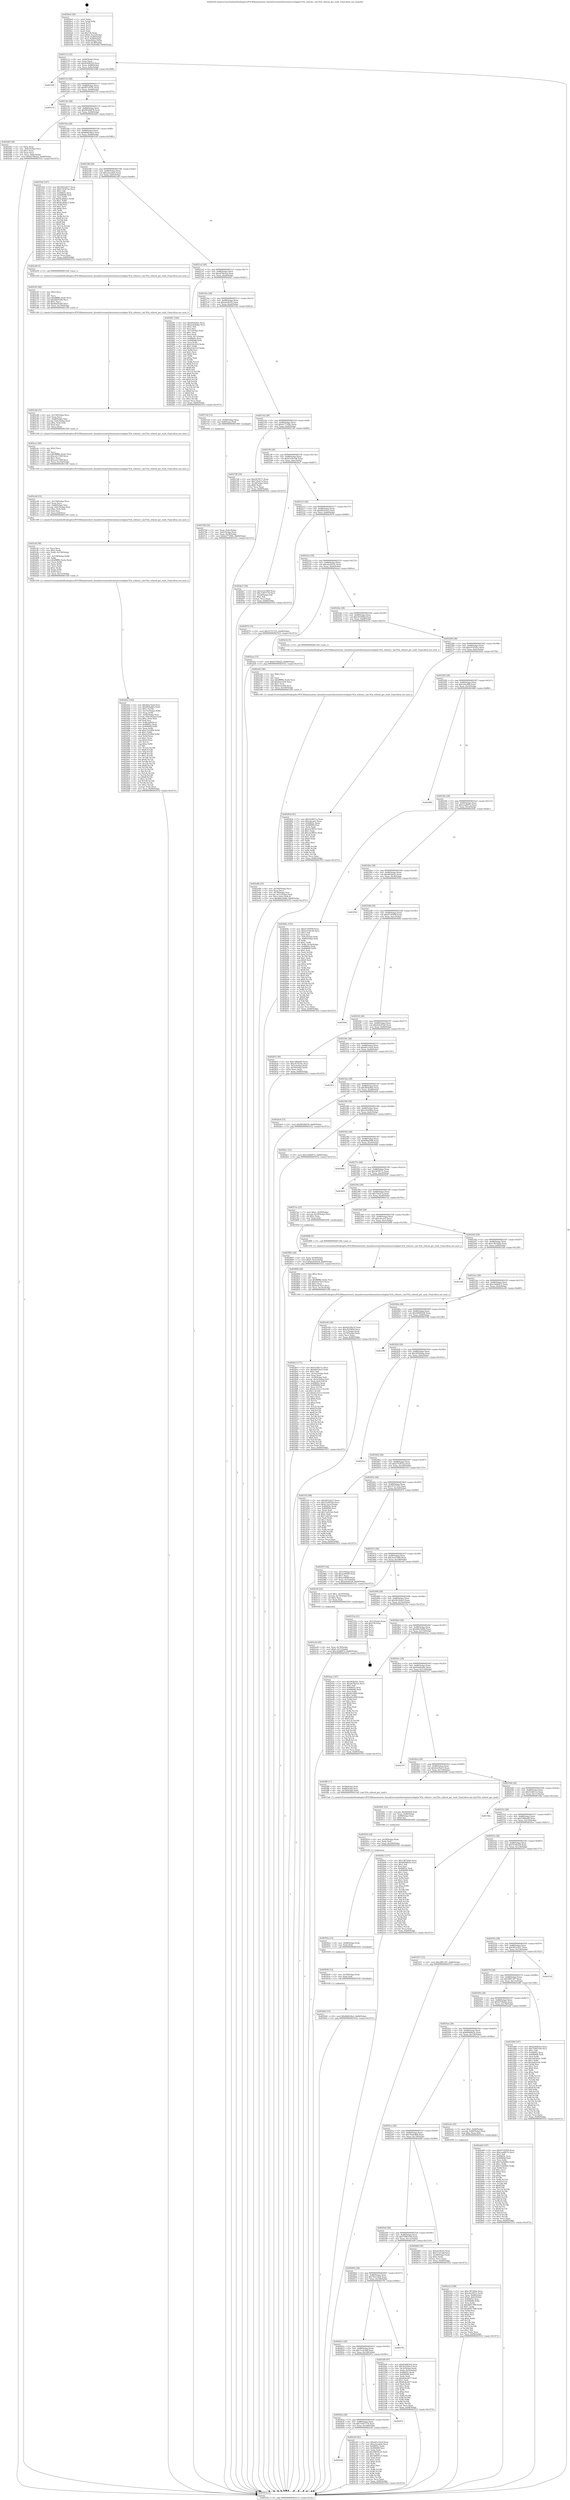 digraph "0x4020e0" {
  label = "0x4020e0 (/mnt/c/Users/mathe/Desktop/tcc/POCII/binaries/extr_linuxdriversnetethernetmicrochiplan743x_ethtool.c_lan743x_ethtool_get_rxnfc_Final-ollvm.out::main(0))"
  labelloc = "t"
  node[shape=record]

  Entry [label="",width=0.3,height=0.3,shape=circle,fillcolor=black,style=filled]
  "0x402112" [label="{
     0x402112 [32]\l
     | [instrs]\l
     &nbsp;&nbsp;0x402112 \<+6\>: mov -0x84(%rbp),%eax\l
     &nbsp;&nbsp;0x402118 \<+2\>: mov %eax,%ecx\l
     &nbsp;&nbsp;0x40211a \<+6\>: sub $0x82408354,%ecx\l
     &nbsp;&nbsp;0x402120 \<+6\>: mov %eax,-0x88(%rbp)\l
     &nbsp;&nbsp;0x402126 \<+6\>: mov %ecx,-0x8c(%rbp)\l
     &nbsp;&nbsp;0x40212c \<+6\>: je 0000000000403548 \<main+0x1468\>\l
  }"]
  "0x403548" [label="{
     0x403548\l
  }", style=dashed]
  "0x402132" [label="{
     0x402132 [28]\l
     | [instrs]\l
     &nbsp;&nbsp;0x402132 \<+5\>: jmp 0000000000402137 \<main+0x57\>\l
     &nbsp;&nbsp;0x402137 \<+6\>: mov -0x88(%rbp),%eax\l
     &nbsp;&nbsp;0x40213d \<+5\>: sub $0x857e974c,%eax\l
     &nbsp;&nbsp;0x402142 \<+6\>: mov %eax,-0x90(%rbp)\l
     &nbsp;&nbsp;0x402148 \<+6\>: je 0000000000403153 \<main+0x1073\>\l
  }"]
  Exit [label="",width=0.3,height=0.3,shape=circle,fillcolor=black,style=filled,peripheries=2]
  "0x403153" [label="{
     0x403153\l
  }", style=dashed]
  "0x40214e" [label="{
     0x40214e [28]\l
     | [instrs]\l
     &nbsp;&nbsp;0x40214e \<+5\>: jmp 0000000000402153 \<main+0x73\>\l
     &nbsp;&nbsp;0x402153 \<+6\>: mov -0x88(%rbp),%eax\l
     &nbsp;&nbsp;0x402159 \<+5\>: sub $0x89549d78,%eax\l
     &nbsp;&nbsp;0x40215e \<+6\>: mov %eax,-0x94(%rbp)\l
     &nbsp;&nbsp;0x402164 \<+6\>: je 0000000000402df3 \<main+0xd13\>\l
  }"]
  "0x403042" [label="{
     0x403042 [15]\l
     | [instrs]\l
     &nbsp;&nbsp;0x403042 \<+10\>: movl $0x8b6b34e2,-0x84(%rbp)\l
     &nbsp;&nbsp;0x40304c \<+5\>: jmp 0000000000403552 \<main+0x1472\>\l
  }"]
  "0x402df3" [label="{
     0x402df3 [28]\l
     | [instrs]\l
     &nbsp;&nbsp;0x402df3 \<+2\>: xor %eax,%eax\l
     &nbsp;&nbsp;0x402df5 \<+3\>: mov -0x6c(%rbp),%ecx\l
     &nbsp;&nbsp;0x402df8 \<+3\>: sub $0x1,%eax\l
     &nbsp;&nbsp;0x402dfb \<+2\>: sub %eax,%ecx\l
     &nbsp;&nbsp;0x402dfd \<+3\>: mov %ecx,-0x6c(%rbp)\l
     &nbsp;&nbsp;0x402e00 \<+10\>: movl $0x6270bd2a,-0x84(%rbp)\l
     &nbsp;&nbsp;0x402e0a \<+5\>: jmp 0000000000403552 \<main+0x1472\>\l
  }"]
  "0x40216a" [label="{
     0x40216a [28]\l
     | [instrs]\l
     &nbsp;&nbsp;0x40216a \<+5\>: jmp 000000000040216f \<main+0x8f\>\l
     &nbsp;&nbsp;0x40216f \<+6\>: mov -0x88(%rbp),%eax\l
     &nbsp;&nbsp;0x402175 \<+5\>: sub $0x8b6b34e2,%eax\l
     &nbsp;&nbsp;0x40217a \<+6\>: mov %eax,-0x98(%rbp)\l
     &nbsp;&nbsp;0x402180 \<+6\>: je 0000000000403162 \<main+0x1082\>\l
  }"]
  "0x403036" [label="{
     0x403036 [12]\l
     | [instrs]\l
     &nbsp;&nbsp;0x403036 \<+4\>: mov -0x78(%rbp),%rdx\l
     &nbsp;&nbsp;0x40303a \<+3\>: mov %rdx,%rdi\l
     &nbsp;&nbsp;0x40303d \<+5\>: call 0000000000401030 \<free@plt\>\l
     | [calls]\l
     &nbsp;&nbsp;0x401030 \{1\} (unknown)\l
  }"]
  "0x403162" [label="{
     0x403162 [147]\l
     | [instrs]\l
     &nbsp;&nbsp;0x403162 \<+5\>: mov $0x5821d227,%eax\l
     &nbsp;&nbsp;0x403167 \<+5\>: mov $0x274387aa,%ecx\l
     &nbsp;&nbsp;0x40316c \<+2\>: mov $0x1,%dl\l
     &nbsp;&nbsp;0x40316e \<+7\>: mov 0x40605c,%esi\l
     &nbsp;&nbsp;0x403175 \<+7\>: mov 0x406068,%edi\l
     &nbsp;&nbsp;0x40317c \<+3\>: mov %esi,%r8d\l
     &nbsp;&nbsp;0x40317f \<+7\>: sub $0x9ca6bbe1,%r8d\l
     &nbsp;&nbsp;0x403186 \<+4\>: sub $0x1,%r8d\l
     &nbsp;&nbsp;0x40318a \<+7\>: add $0x9ca6bbe1,%r8d\l
     &nbsp;&nbsp;0x403191 \<+4\>: imul %r8d,%esi\l
     &nbsp;&nbsp;0x403195 \<+3\>: and $0x1,%esi\l
     &nbsp;&nbsp;0x403198 \<+3\>: cmp $0x0,%esi\l
     &nbsp;&nbsp;0x40319b \<+4\>: sete %r9b\l
     &nbsp;&nbsp;0x40319f \<+3\>: cmp $0xa,%edi\l
     &nbsp;&nbsp;0x4031a2 \<+4\>: setl %r10b\l
     &nbsp;&nbsp;0x4031a6 \<+3\>: mov %r9b,%r11b\l
     &nbsp;&nbsp;0x4031a9 \<+4\>: xor $0xff,%r11b\l
     &nbsp;&nbsp;0x4031ad \<+3\>: mov %r10b,%bl\l
     &nbsp;&nbsp;0x4031b0 \<+3\>: xor $0xff,%bl\l
     &nbsp;&nbsp;0x4031b3 \<+3\>: xor $0x0,%dl\l
     &nbsp;&nbsp;0x4031b6 \<+3\>: mov %r11b,%r14b\l
     &nbsp;&nbsp;0x4031b9 \<+4\>: and $0x0,%r14b\l
     &nbsp;&nbsp;0x4031bd \<+3\>: and %dl,%r9b\l
     &nbsp;&nbsp;0x4031c0 \<+3\>: mov %bl,%r15b\l
     &nbsp;&nbsp;0x4031c3 \<+4\>: and $0x0,%r15b\l
     &nbsp;&nbsp;0x4031c7 \<+3\>: and %dl,%r10b\l
     &nbsp;&nbsp;0x4031ca \<+3\>: or %r9b,%r14b\l
     &nbsp;&nbsp;0x4031cd \<+3\>: or %r10b,%r15b\l
     &nbsp;&nbsp;0x4031d0 \<+3\>: xor %r15b,%r14b\l
     &nbsp;&nbsp;0x4031d3 \<+3\>: or %bl,%r11b\l
     &nbsp;&nbsp;0x4031d6 \<+4\>: xor $0xff,%r11b\l
     &nbsp;&nbsp;0x4031da \<+3\>: or $0x0,%dl\l
     &nbsp;&nbsp;0x4031dd \<+3\>: and %dl,%r11b\l
     &nbsp;&nbsp;0x4031e0 \<+3\>: or %r11b,%r14b\l
     &nbsp;&nbsp;0x4031e3 \<+4\>: test $0x1,%r14b\l
     &nbsp;&nbsp;0x4031e7 \<+3\>: cmovne %ecx,%eax\l
     &nbsp;&nbsp;0x4031ea \<+6\>: mov %eax,-0x84(%rbp)\l
     &nbsp;&nbsp;0x4031f0 \<+5\>: jmp 0000000000403552 \<main+0x1472\>\l
  }"]
  "0x402186" [label="{
     0x402186 [28]\l
     | [instrs]\l
     &nbsp;&nbsp;0x402186 \<+5\>: jmp 000000000040218b \<main+0xab\>\l
     &nbsp;&nbsp;0x40218b \<+6\>: mov -0x88(%rbp),%eax\l
     &nbsp;&nbsp;0x402191 \<+5\>: sub $0xa2eea6e0,%eax\l
     &nbsp;&nbsp;0x402196 \<+6\>: mov %eax,-0x9c(%rbp)\l
     &nbsp;&nbsp;0x40219c \<+6\>: je 0000000000402c60 \<main+0xb80\>\l
  }"]
  "0x40302a" [label="{
     0x40302a [12]\l
     | [instrs]\l
     &nbsp;&nbsp;0x40302a \<+4\>: mov -0x68(%rbp),%rdx\l
     &nbsp;&nbsp;0x40302e \<+3\>: mov %rdx,%rdi\l
     &nbsp;&nbsp;0x403031 \<+5\>: call 0000000000401030 \<free@plt\>\l
     | [calls]\l
     &nbsp;&nbsp;0x401030 \{1\} (unknown)\l
  }"]
  "0x402c60" [label="{
     0x402c60 [5]\l
     | [instrs]\l
     &nbsp;&nbsp;0x402c60 \<+5\>: call 0000000000401160 \<next_i\>\l
     | [calls]\l
     &nbsp;&nbsp;0x401160 \{1\} (/mnt/c/Users/mathe/Desktop/tcc/POCII/binaries/extr_linuxdriversnetethernetmicrochiplan743x_ethtool.c_lan743x_ethtool_get_rxnfc_Final-ollvm.out::next_i)\l
  }"]
  "0x4021a2" [label="{
     0x4021a2 [28]\l
     | [instrs]\l
     &nbsp;&nbsp;0x4021a2 \<+5\>: jmp 00000000004021a7 \<main+0xc7\>\l
     &nbsp;&nbsp;0x4021a7 \<+6\>: mov -0x88(%rbp),%eax\l
     &nbsp;&nbsp;0x4021ad \<+5\>: sub $0xa478a5ea,%eax\l
     &nbsp;&nbsp;0x4021b2 \<+6\>: mov %eax,-0xa0(%rbp)\l
     &nbsp;&nbsp;0x4021b8 \<+6\>: je 0000000000402f41 \<main+0xe61\>\l
  }"]
  "0x403018" [label="{
     0x403018 [18]\l
     | [instrs]\l
     &nbsp;&nbsp;0x403018 \<+4\>: mov -0x58(%rbp),%rdx\l
     &nbsp;&nbsp;0x40301c \<+3\>: mov %rdx,%rdi\l
     &nbsp;&nbsp;0x40301f \<+6\>: mov %eax,-0x164(%rbp)\l
     &nbsp;&nbsp;0x403025 \<+5\>: call 0000000000401030 \<free@plt\>\l
     | [calls]\l
     &nbsp;&nbsp;0x401030 \{1\} (unknown)\l
  }"]
  "0x402f41" [label="{
     0x402f41 [160]\l
     | [instrs]\l
     &nbsp;&nbsp;0x402f41 \<+5\>: mov $0xd62fa02c,%eax\l
     &nbsp;&nbsp;0x402f46 \<+5\>: mov $0xee4e0dba,%ecx\l
     &nbsp;&nbsp;0x402f4b \<+2\>: mov $0x1,%dl\l
     &nbsp;&nbsp;0x402f4d \<+2\>: xor %esi,%esi\l
     &nbsp;&nbsp;0x402f4f \<+3\>: mov -0x7c(%rbp),%edi\l
     &nbsp;&nbsp;0x402f52 \<+3\>: sub $0x1,%esi\l
     &nbsp;&nbsp;0x402f55 \<+2\>: sub %esi,%edi\l
     &nbsp;&nbsp;0x402f57 \<+3\>: mov %edi,-0x7c(%rbp)\l
     &nbsp;&nbsp;0x402f5a \<+7\>: mov 0x40605c,%esi\l
     &nbsp;&nbsp;0x402f61 \<+7\>: mov 0x406068,%edi\l
     &nbsp;&nbsp;0x402f68 \<+3\>: mov %esi,%r8d\l
     &nbsp;&nbsp;0x402f6b \<+7\>: sub $0x410e521f,%r8d\l
     &nbsp;&nbsp;0x402f72 \<+4\>: sub $0x1,%r8d\l
     &nbsp;&nbsp;0x402f76 \<+7\>: add $0x410e521f,%r8d\l
     &nbsp;&nbsp;0x402f7d \<+4\>: imul %r8d,%esi\l
     &nbsp;&nbsp;0x402f81 \<+3\>: and $0x1,%esi\l
     &nbsp;&nbsp;0x402f84 \<+3\>: cmp $0x0,%esi\l
     &nbsp;&nbsp;0x402f87 \<+4\>: sete %r9b\l
     &nbsp;&nbsp;0x402f8b \<+3\>: cmp $0xa,%edi\l
     &nbsp;&nbsp;0x402f8e \<+4\>: setl %r10b\l
     &nbsp;&nbsp;0x402f92 \<+3\>: mov %r9b,%r11b\l
     &nbsp;&nbsp;0x402f95 \<+4\>: xor $0xff,%r11b\l
     &nbsp;&nbsp;0x402f99 \<+3\>: mov %r10b,%bl\l
     &nbsp;&nbsp;0x402f9c \<+3\>: xor $0xff,%bl\l
     &nbsp;&nbsp;0x402f9f \<+3\>: xor $0x0,%dl\l
     &nbsp;&nbsp;0x402fa2 \<+3\>: mov %r11b,%r14b\l
     &nbsp;&nbsp;0x402fa5 \<+4\>: and $0x0,%r14b\l
     &nbsp;&nbsp;0x402fa9 \<+3\>: and %dl,%r9b\l
     &nbsp;&nbsp;0x402fac \<+3\>: mov %bl,%r15b\l
     &nbsp;&nbsp;0x402faf \<+4\>: and $0x0,%r15b\l
     &nbsp;&nbsp;0x402fb3 \<+3\>: and %dl,%r10b\l
     &nbsp;&nbsp;0x402fb6 \<+3\>: or %r9b,%r14b\l
     &nbsp;&nbsp;0x402fb9 \<+3\>: or %r10b,%r15b\l
     &nbsp;&nbsp;0x402fbc \<+3\>: xor %r15b,%r14b\l
     &nbsp;&nbsp;0x402fbf \<+3\>: or %bl,%r11b\l
     &nbsp;&nbsp;0x402fc2 \<+4\>: xor $0xff,%r11b\l
     &nbsp;&nbsp;0x402fc6 \<+3\>: or $0x0,%dl\l
     &nbsp;&nbsp;0x402fc9 \<+3\>: and %dl,%r11b\l
     &nbsp;&nbsp;0x402fcc \<+3\>: or %r11b,%r14b\l
     &nbsp;&nbsp;0x402fcf \<+4\>: test $0x1,%r14b\l
     &nbsp;&nbsp;0x402fd3 \<+3\>: cmovne %ecx,%eax\l
     &nbsp;&nbsp;0x402fd6 \<+6\>: mov %eax,-0x84(%rbp)\l
     &nbsp;&nbsp;0x402fdc \<+5\>: jmp 0000000000403552 \<main+0x1472\>\l
  }"]
  "0x4021be" [label="{
     0x4021be [28]\l
     | [instrs]\l
     &nbsp;&nbsp;0x4021be \<+5\>: jmp 00000000004021c3 \<main+0xe3\>\l
     &nbsp;&nbsp;0x4021c3 \<+6\>: mov -0x88(%rbp),%eax\l
     &nbsp;&nbsp;0x4021c9 \<+5\>: sub $0xadc6fc63,%eax\l
     &nbsp;&nbsp;0x4021ce \<+6\>: mov %eax,-0xa4(%rbp)\l
     &nbsp;&nbsp;0x4021d4 \<+6\>: je 00000000004027ab \<main+0x6cb\>\l
  }"]
  "0x403001" [label="{
     0x403001 [23]\l
     | [instrs]\l
     &nbsp;&nbsp;0x403001 \<+10\>: movabs $0x4040b6,%rdi\l
     &nbsp;&nbsp;0x40300b \<+3\>: mov %eax,-0x80(%rbp)\l
     &nbsp;&nbsp;0x40300e \<+3\>: mov -0x80(%rbp),%esi\l
     &nbsp;&nbsp;0x403011 \<+2\>: mov $0x0,%al\l
     &nbsp;&nbsp;0x403013 \<+5\>: call 0000000000401040 \<printf@plt\>\l
     | [calls]\l
     &nbsp;&nbsp;0x401040 \{1\} (unknown)\l
  }"]
  "0x4027ab" [label="{
     0x4027ab [13]\l
     | [instrs]\l
     &nbsp;&nbsp;0x4027ab \<+4\>: mov -0x48(%rbp),%rax\l
     &nbsp;&nbsp;0x4027af \<+4\>: mov 0x8(%rax),%rdi\l
     &nbsp;&nbsp;0x4027b3 \<+5\>: call 0000000000401060 \<atoi@plt\>\l
     | [calls]\l
     &nbsp;&nbsp;0x401060 \{1\} (unknown)\l
  }"]
  "0x4021da" [label="{
     0x4021da [28]\l
     | [instrs]\l
     &nbsp;&nbsp;0x4021da \<+5\>: jmp 00000000004021df \<main+0xff\>\l
     &nbsp;&nbsp;0x4021df \<+6\>: mov -0x88(%rbp),%eax\l
     &nbsp;&nbsp;0x4021e5 \<+5\>: sub $0xb277299c,%eax\l
     &nbsp;&nbsp;0x4021ea \<+6\>: mov %eax,-0xa8(%rbp)\l
     &nbsp;&nbsp;0x4021f0 \<+6\>: je 00000000004027d0 \<main+0x6f0\>\l
  }"]
  "0x402e8b" [label="{
     0x402e8b [35]\l
     | [instrs]\l
     &nbsp;&nbsp;0x402e8b \<+6\>: mov -0x160(%rbp),%ecx\l
     &nbsp;&nbsp;0x402e91 \<+3\>: imul %eax,%ecx\l
     &nbsp;&nbsp;0x402e94 \<+4\>: mov -0x78(%rbp),%rsi\l
     &nbsp;&nbsp;0x402e98 \<+4\>: movslq -0x7c(%rbp),%rdi\l
     &nbsp;&nbsp;0x402e9c \<+3\>: mov %ecx,(%rsi,%rdi,4)\l
     &nbsp;&nbsp;0x402e9f \<+10\>: movl $0x46b14d0d,-0x84(%rbp)\l
     &nbsp;&nbsp;0x402ea9 \<+5\>: jmp 0000000000403552 \<main+0x1472\>\l
  }"]
  "0x4027d0" [label="{
     0x4027d0 [30]\l
     | [instrs]\l
     &nbsp;&nbsp;0x4027d0 \<+5\>: mov $0x3678571,%eax\l
     &nbsp;&nbsp;0x4027d5 \<+5\>: mov $0x724cb7a,%ecx\l
     &nbsp;&nbsp;0x4027da \<+3\>: mov -0x34(%rbp),%edx\l
     &nbsp;&nbsp;0x4027dd \<+3\>: cmp $0x0,%edx\l
     &nbsp;&nbsp;0x4027e0 \<+3\>: cmove %ecx,%eax\l
     &nbsp;&nbsp;0x4027e3 \<+6\>: mov %eax,-0x84(%rbp)\l
     &nbsp;&nbsp;0x4027e9 \<+5\>: jmp 0000000000403552 \<main+0x1472\>\l
  }"]
  "0x4021f6" [label="{
     0x4021f6 [28]\l
     | [instrs]\l
     &nbsp;&nbsp;0x4021f6 \<+5\>: jmp 00000000004021fb \<main+0x11b\>\l
     &nbsp;&nbsp;0x4021fb \<+6\>: mov -0x88(%rbp),%eax\l
     &nbsp;&nbsp;0x402201 \<+5\>: sub $0xb533b1d6,%eax\l
     &nbsp;&nbsp;0x402206 \<+6\>: mov %eax,-0xac(%rbp)\l
     &nbsp;&nbsp;0x40220c \<+6\>: je 0000000000402be7 \<main+0xb07\>\l
  }"]
  "0x402e63" [label="{
     0x402e63 [40]\l
     | [instrs]\l
     &nbsp;&nbsp;0x402e63 \<+5\>: mov $0x2,%ecx\l
     &nbsp;&nbsp;0x402e68 \<+1\>: cltd\l
     &nbsp;&nbsp;0x402e69 \<+2\>: idiv %ecx\l
     &nbsp;&nbsp;0x402e6b \<+6\>: imul $0xfffffffe,%edx,%ecx\l
     &nbsp;&nbsp;0x402e71 \<+6\>: add $0xfeeecd3b,%ecx\l
     &nbsp;&nbsp;0x402e77 \<+3\>: add $0x1,%ecx\l
     &nbsp;&nbsp;0x402e7a \<+6\>: sub $0xfeeecd3b,%ecx\l
     &nbsp;&nbsp;0x402e80 \<+6\>: mov %ecx,-0x160(%rbp)\l
     &nbsp;&nbsp;0x402e86 \<+5\>: call 0000000000401160 \<next_i\>\l
     | [calls]\l
     &nbsp;&nbsp;0x401160 \{1\} (/mnt/c/Users/mathe/Desktop/tcc/POCII/binaries/extr_linuxdriversnetethernetmicrochiplan743x_ethtool.c_lan743x_ethtool_get_rxnfc_Final-ollvm.out::next_i)\l
  }"]
  "0x402be7" [label="{
     0x402be7 [30]\l
     | [instrs]\l
     &nbsp;&nbsp;0x402be7 \<+5\>: mov $0x3a1d7d69,%eax\l
     &nbsp;&nbsp;0x402bec \<+5\>: mov $0x7e407178,%ecx\l
     &nbsp;&nbsp;0x402bf1 \<+3\>: mov -0x2d(%rbp),%dl\l
     &nbsp;&nbsp;0x402bf4 \<+3\>: test $0x1,%dl\l
     &nbsp;&nbsp;0x402bf7 \<+3\>: cmovne %ecx,%eax\l
     &nbsp;&nbsp;0x402bfa \<+6\>: mov %eax,-0x84(%rbp)\l
     &nbsp;&nbsp;0x402c00 \<+5\>: jmp 0000000000403552 \<main+0x1472\>\l
  }"]
  "0x402212" [label="{
     0x402212 [28]\l
     | [instrs]\l
     &nbsp;&nbsp;0x402212 \<+5\>: jmp 0000000000402217 \<main+0x137\>\l
     &nbsp;&nbsp;0x402217 \<+6\>: mov -0x88(%rbp),%eax\l
     &nbsp;&nbsp;0x40221d \<+5\>: sub $0xb6ef1be2,%eax\l
     &nbsp;&nbsp;0x402222 \<+6\>: mov %eax,-0xb0(%rbp)\l
     &nbsp;&nbsp;0x402228 \<+6\>: je 0000000000402970 \<main+0x890\>\l
  }"]
  "0x402e26" [label="{
     0x402e26 [26]\l
     | [instrs]\l
     &nbsp;&nbsp;0x402e26 \<+4\>: mov %rax,-0x78(%rbp)\l
     &nbsp;&nbsp;0x402e2a \<+7\>: movl $0x0,-0x7c(%rbp)\l
     &nbsp;&nbsp;0x402e31 \<+10\>: movl $0x14d46972,-0x84(%rbp)\l
     &nbsp;&nbsp;0x402e3b \<+5\>: jmp 0000000000403552 \<main+0x1472\>\l
  }"]
  "0x402970" [label="{
     0x402970 [15]\l
     | [instrs]\l
     &nbsp;&nbsp;0x402970 \<+10\>: movl $0x33727232,-0x84(%rbp)\l
     &nbsp;&nbsp;0x40297a \<+5\>: jmp 0000000000403552 \<main+0x1472\>\l
  }"]
  "0x40222e" [label="{
     0x40222e [28]\l
     | [instrs]\l
     &nbsp;&nbsp;0x40222e \<+5\>: jmp 0000000000402233 \<main+0x153\>\l
     &nbsp;&nbsp;0x402233 \<+6\>: mov -0x88(%rbp),%eax\l
     &nbsp;&nbsp;0x402239 \<+5\>: sub $0xc6e29531,%eax\l
     &nbsp;&nbsp;0x40223e \<+6\>: mov %eax,-0xb4(%rbp)\l
     &nbsp;&nbsp;0x402244 \<+6\>: je 0000000000402aaa \<main+0x9ca\>\l
  }"]
  "0x402d2e" [label="{
     0x402d2e [182]\l
     | [instrs]\l
     &nbsp;&nbsp;0x402d2e \<+5\>: mov $0xdd1e1bc6,%ecx\l
     &nbsp;&nbsp;0x402d33 \<+5\>: mov $0xdf54a602,%edx\l
     &nbsp;&nbsp;0x402d38 \<+3\>: mov $0x1,%r10b\l
     &nbsp;&nbsp;0x402d3b \<+7\>: mov -0x15c(%rbp),%r8d\l
     &nbsp;&nbsp;0x402d42 \<+4\>: imul %eax,%r8d\l
     &nbsp;&nbsp;0x402d46 \<+4\>: mov -0x68(%rbp),%rsi\l
     &nbsp;&nbsp;0x402d4a \<+4\>: movslq -0x6c(%rbp),%rdi\l
     &nbsp;&nbsp;0x402d4e \<+4\>: imul $0xc,%rdi,%rdi\l
     &nbsp;&nbsp;0x402d52 \<+3\>: add %rdi,%rsi\l
     &nbsp;&nbsp;0x402d55 \<+4\>: mov %r8d,0x8(%rsi)\l
     &nbsp;&nbsp;0x402d59 \<+7\>: mov 0x40605c,%eax\l
     &nbsp;&nbsp;0x402d60 \<+8\>: mov 0x406068,%r8d\l
     &nbsp;&nbsp;0x402d68 \<+3\>: mov %eax,%r9d\l
     &nbsp;&nbsp;0x402d6b \<+7\>: add $0xe5252f94,%r9d\l
     &nbsp;&nbsp;0x402d72 \<+4\>: sub $0x1,%r9d\l
     &nbsp;&nbsp;0x402d76 \<+7\>: sub $0xe5252f94,%r9d\l
     &nbsp;&nbsp;0x402d7d \<+4\>: imul %r9d,%eax\l
     &nbsp;&nbsp;0x402d81 \<+3\>: and $0x1,%eax\l
     &nbsp;&nbsp;0x402d84 \<+3\>: cmp $0x0,%eax\l
     &nbsp;&nbsp;0x402d87 \<+4\>: sete %r11b\l
     &nbsp;&nbsp;0x402d8b \<+4\>: cmp $0xa,%r8d\l
     &nbsp;&nbsp;0x402d8f \<+3\>: setl %bl\l
     &nbsp;&nbsp;0x402d92 \<+3\>: mov %r11b,%r14b\l
     &nbsp;&nbsp;0x402d95 \<+4\>: xor $0xff,%r14b\l
     &nbsp;&nbsp;0x402d99 \<+3\>: mov %bl,%r15b\l
     &nbsp;&nbsp;0x402d9c \<+4\>: xor $0xff,%r15b\l
     &nbsp;&nbsp;0x402da0 \<+4\>: xor $0x1,%r10b\l
     &nbsp;&nbsp;0x402da4 \<+3\>: mov %r14b,%r12b\l
     &nbsp;&nbsp;0x402da7 \<+4\>: and $0xff,%r12b\l
     &nbsp;&nbsp;0x402dab \<+3\>: and %r10b,%r11b\l
     &nbsp;&nbsp;0x402dae \<+3\>: mov %r15b,%r13b\l
     &nbsp;&nbsp;0x402db1 \<+4\>: and $0xff,%r13b\l
     &nbsp;&nbsp;0x402db5 \<+3\>: and %r10b,%bl\l
     &nbsp;&nbsp;0x402db8 \<+3\>: or %r11b,%r12b\l
     &nbsp;&nbsp;0x402dbb \<+3\>: or %bl,%r13b\l
     &nbsp;&nbsp;0x402dbe \<+3\>: xor %r13b,%r12b\l
     &nbsp;&nbsp;0x402dc1 \<+3\>: or %r15b,%r14b\l
     &nbsp;&nbsp;0x402dc4 \<+4\>: xor $0xff,%r14b\l
     &nbsp;&nbsp;0x402dc8 \<+4\>: or $0x1,%r10b\l
     &nbsp;&nbsp;0x402dcc \<+3\>: and %r10b,%r14b\l
     &nbsp;&nbsp;0x402dcf \<+3\>: or %r14b,%r12b\l
     &nbsp;&nbsp;0x402dd2 \<+4\>: test $0x1,%r12b\l
     &nbsp;&nbsp;0x402dd6 \<+3\>: cmovne %edx,%ecx\l
     &nbsp;&nbsp;0x402dd9 \<+6\>: mov %ecx,-0x84(%rbp)\l
     &nbsp;&nbsp;0x402ddf \<+5\>: jmp 0000000000403552 \<main+0x1472\>\l
  }"]
  "0x402aaa" [label="{
     0x402aaa [15]\l
     | [instrs]\l
     &nbsp;&nbsp;0x402aaa \<+10\>: movl $0x6270bd2a,-0x84(%rbp)\l
     &nbsp;&nbsp;0x402ab4 \<+5\>: jmp 0000000000403552 \<main+0x1472\>\l
  }"]
  "0x40224a" [label="{
     0x40224a [28]\l
     | [instrs]\l
     &nbsp;&nbsp;0x40224a \<+5\>: jmp 000000000040224f \<main+0x16f\>\l
     &nbsp;&nbsp;0x40224f \<+6\>: mov -0x88(%rbp),%eax\l
     &nbsp;&nbsp;0x402255 \<+5\>: sub $0xc81049af,%eax\l
     &nbsp;&nbsp;0x40225a \<+6\>: mov %eax,-0xb8(%rbp)\l
     &nbsp;&nbsp;0x402260 \<+6\>: je 0000000000402e5e \<main+0xd7e\>\l
  }"]
  "0x402cf4" [label="{
     0x402cf4 [58]\l
     | [instrs]\l
     &nbsp;&nbsp;0x402cf4 \<+2\>: xor %ecx,%ecx\l
     &nbsp;&nbsp;0x402cf6 \<+5\>: mov $0x2,%edx\l
     &nbsp;&nbsp;0x402cfb \<+6\>: mov %edx,-0x158(%rbp)\l
     &nbsp;&nbsp;0x402d01 \<+1\>: cltd\l
     &nbsp;&nbsp;0x402d02 \<+7\>: mov -0x158(%rbp),%r8d\l
     &nbsp;&nbsp;0x402d09 \<+3\>: idiv %r8d\l
     &nbsp;&nbsp;0x402d0c \<+6\>: imul $0xfffffffe,%edx,%edx\l
     &nbsp;&nbsp;0x402d12 \<+3\>: mov %ecx,%r9d\l
     &nbsp;&nbsp;0x402d15 \<+3\>: sub %edx,%r9d\l
     &nbsp;&nbsp;0x402d18 \<+2\>: mov %ecx,%edx\l
     &nbsp;&nbsp;0x402d1a \<+3\>: sub $0x1,%edx\l
     &nbsp;&nbsp;0x402d1d \<+3\>: add %edx,%r9d\l
     &nbsp;&nbsp;0x402d20 \<+3\>: sub %r9d,%ecx\l
     &nbsp;&nbsp;0x402d23 \<+6\>: mov %ecx,-0x15c(%rbp)\l
     &nbsp;&nbsp;0x402d29 \<+5\>: call 0000000000401160 \<next_i\>\l
     | [calls]\l
     &nbsp;&nbsp;0x401160 \{1\} (/mnt/c/Users/mathe/Desktop/tcc/POCII/binaries/extr_linuxdriversnetethernetmicrochiplan743x_ethtool.c_lan743x_ethtool_get_rxnfc_Final-ollvm.out::next_i)\l
  }"]
  "0x402e5e" [label="{
     0x402e5e [5]\l
     | [instrs]\l
     &nbsp;&nbsp;0x402e5e \<+5\>: call 0000000000401160 \<next_i\>\l
     | [calls]\l
     &nbsp;&nbsp;0x401160 \{1\} (/mnt/c/Users/mathe/Desktop/tcc/POCII/binaries/extr_linuxdriversnetethernetmicrochiplan743x_ethtool.c_lan743x_ethtool_get_rxnfc_Final-ollvm.out::next_i)\l
  }"]
  "0x402266" [label="{
     0x402266 [28]\l
     | [instrs]\l
     &nbsp;&nbsp;0x402266 \<+5\>: jmp 000000000040226b \<main+0x18b\>\l
     &nbsp;&nbsp;0x40226b \<+6\>: mov -0x88(%rbp),%eax\l
     &nbsp;&nbsp;0x402271 \<+5\>: sub $0xc97455bc,%eax\l
     &nbsp;&nbsp;0x402276 \<+6\>: mov %eax,-0xbc(%rbp)\l
     &nbsp;&nbsp;0x40227c \<+6\>: je 000000000040283d \<main+0x75d\>\l
  }"]
  "0x402cd4" [label="{
     0x402cd4 [32]\l
     | [instrs]\l
     &nbsp;&nbsp;0x402cd4 \<+6\>: mov -0x154(%rbp),%ecx\l
     &nbsp;&nbsp;0x402cda \<+3\>: imul %eax,%ecx\l
     &nbsp;&nbsp;0x402cdd \<+4\>: mov -0x68(%rbp),%rsi\l
     &nbsp;&nbsp;0x402ce1 \<+4\>: movslq -0x6c(%rbp),%rdi\l
     &nbsp;&nbsp;0x402ce5 \<+4\>: imul $0xc,%rdi,%rdi\l
     &nbsp;&nbsp;0x402ce9 \<+3\>: add %rdi,%rsi\l
     &nbsp;&nbsp;0x402cec \<+3\>: mov %ecx,0x4(%rsi)\l
     &nbsp;&nbsp;0x402cef \<+5\>: call 0000000000401160 \<next_i\>\l
     | [calls]\l
     &nbsp;&nbsp;0x401160 \{1\} (/mnt/c/Users/mathe/Desktop/tcc/POCII/binaries/extr_linuxdriversnetethernetmicrochiplan743x_ethtool.c_lan743x_ethtool_get_rxnfc_Final-ollvm.out::next_i)\l
  }"]
  "0x40283d" [label="{
     0x40283d [91]\l
     | [instrs]\l
     &nbsp;&nbsp;0x40283d \<+5\>: mov $0x522fb11a,%eax\l
     &nbsp;&nbsp;0x402842 \<+5\>: mov $0xcdecae5,%ecx\l
     &nbsp;&nbsp;0x402847 \<+7\>: mov 0x40605c,%edx\l
     &nbsp;&nbsp;0x40284e \<+7\>: mov 0x406068,%esi\l
     &nbsp;&nbsp;0x402855 \<+2\>: mov %edx,%edi\l
     &nbsp;&nbsp;0x402857 \<+6\>: sub $0xa3c9855c,%edi\l
     &nbsp;&nbsp;0x40285d \<+3\>: sub $0x1,%edi\l
     &nbsp;&nbsp;0x402860 \<+6\>: add $0xa3c9855c,%edi\l
     &nbsp;&nbsp;0x402866 \<+3\>: imul %edi,%edx\l
     &nbsp;&nbsp;0x402869 \<+3\>: and $0x1,%edx\l
     &nbsp;&nbsp;0x40286c \<+3\>: cmp $0x0,%edx\l
     &nbsp;&nbsp;0x40286f \<+4\>: sete %r8b\l
     &nbsp;&nbsp;0x402873 \<+3\>: cmp $0xa,%esi\l
     &nbsp;&nbsp;0x402876 \<+4\>: setl %r9b\l
     &nbsp;&nbsp;0x40287a \<+3\>: mov %r8b,%r10b\l
     &nbsp;&nbsp;0x40287d \<+3\>: and %r9b,%r10b\l
     &nbsp;&nbsp;0x402880 \<+3\>: xor %r9b,%r8b\l
     &nbsp;&nbsp;0x402883 \<+3\>: or %r8b,%r10b\l
     &nbsp;&nbsp;0x402886 \<+4\>: test $0x1,%r10b\l
     &nbsp;&nbsp;0x40288a \<+3\>: cmovne %ecx,%eax\l
     &nbsp;&nbsp;0x40288d \<+6\>: mov %eax,-0x84(%rbp)\l
     &nbsp;&nbsp;0x402893 \<+5\>: jmp 0000000000403552 \<main+0x1472\>\l
  }"]
  "0x402282" [label="{
     0x402282 [28]\l
     | [instrs]\l
     &nbsp;&nbsp;0x402282 \<+5\>: jmp 0000000000402287 \<main+0x1a7\>\l
     &nbsp;&nbsp;0x402287 \<+6\>: mov -0x88(%rbp),%eax\l
     &nbsp;&nbsp;0x40228d \<+5\>: sub $0xcb4e4ff9,%eax\l
     &nbsp;&nbsp;0x402292 \<+6\>: mov %eax,-0xc0(%rbp)\l
     &nbsp;&nbsp;0x402298 \<+6\>: je 0000000000403060 \<main+0xf80\>\l
  }"]
  "0x402cac" [label="{
     0x402cac [40]\l
     | [instrs]\l
     &nbsp;&nbsp;0x402cac \<+5\>: mov $0x2,%ecx\l
     &nbsp;&nbsp;0x402cb1 \<+1\>: cltd\l
     &nbsp;&nbsp;0x402cb2 \<+2\>: idiv %ecx\l
     &nbsp;&nbsp;0x402cb4 \<+6\>: imul $0xfffffffe,%edx,%ecx\l
     &nbsp;&nbsp;0x402cba \<+6\>: sub $0xca2c1509,%ecx\l
     &nbsp;&nbsp;0x402cc0 \<+3\>: add $0x1,%ecx\l
     &nbsp;&nbsp;0x402cc3 \<+6\>: add $0xca2c1509,%ecx\l
     &nbsp;&nbsp;0x402cc9 \<+6\>: mov %ecx,-0x154(%rbp)\l
     &nbsp;&nbsp;0x402ccf \<+5\>: call 0000000000401160 \<next_i\>\l
     | [calls]\l
     &nbsp;&nbsp;0x401160 \{1\} (/mnt/c/Users/mathe/Desktop/tcc/POCII/binaries/extr_linuxdriversnetethernetmicrochiplan743x_ethtool.c_lan743x_ethtool_get_rxnfc_Final-ollvm.out::next_i)\l
  }"]
  "0x403060" [label="{
     0x403060\l
  }", style=dashed]
  "0x40229e" [label="{
     0x40229e [28]\l
     | [instrs]\l
     &nbsp;&nbsp;0x40229e \<+5\>: jmp 00000000004022a3 \<main+0x1c3\>\l
     &nbsp;&nbsp;0x4022a3 \<+6\>: mov -0x88(%rbp),%eax\l
     &nbsp;&nbsp;0x4022a9 \<+5\>: sub $0xcead007a,%eax\l
     &nbsp;&nbsp;0x4022ae \<+6\>: mov %eax,-0xc4(%rbp)\l
     &nbsp;&nbsp;0x4022b4 \<+6\>: je 0000000000402b4c \<main+0xa6c\>\l
  }"]
  "0x402c8d" [label="{
     0x402c8d [31]\l
     | [instrs]\l
     &nbsp;&nbsp;0x402c8d \<+6\>: mov -0x150(%rbp),%ecx\l
     &nbsp;&nbsp;0x402c93 \<+3\>: imul %eax,%ecx\l
     &nbsp;&nbsp;0x402c96 \<+4\>: mov -0x68(%rbp),%rsi\l
     &nbsp;&nbsp;0x402c9a \<+4\>: movslq -0x6c(%rbp),%rdi\l
     &nbsp;&nbsp;0x402c9e \<+4\>: imul $0xc,%rdi,%rdi\l
     &nbsp;&nbsp;0x402ca2 \<+3\>: add %rdi,%rsi\l
     &nbsp;&nbsp;0x402ca5 \<+2\>: mov %ecx,(%rsi)\l
     &nbsp;&nbsp;0x402ca7 \<+5\>: call 0000000000401160 \<next_i\>\l
     | [calls]\l
     &nbsp;&nbsp;0x401160 \{1\} (/mnt/c/Users/mathe/Desktop/tcc/POCII/binaries/extr_linuxdriversnetethernetmicrochiplan743x_ethtool.c_lan743x_ethtool_get_rxnfc_Final-ollvm.out::next_i)\l
  }"]
  "0x402b4c" [label="{
     0x402b4c [155]\l
     | [instrs]\l
     &nbsp;&nbsp;0x402b4c \<+5\>: mov $0xd7105f58,%eax\l
     &nbsp;&nbsp;0x402b51 \<+5\>: mov $0xb533b1d6,%ecx\l
     &nbsp;&nbsp;0x402b56 \<+2\>: mov $0x1,%dl\l
     &nbsp;&nbsp;0x402b58 \<+2\>: xor %esi,%esi\l
     &nbsp;&nbsp;0x402b5a \<+3\>: mov -0x6c(%rbp),%edi\l
     &nbsp;&nbsp;0x402b5d \<+3\>: cmp -0x60(%rbp),%edi\l
     &nbsp;&nbsp;0x402b60 \<+4\>: setl %r8b\l
     &nbsp;&nbsp;0x402b64 \<+4\>: and $0x1,%r8b\l
     &nbsp;&nbsp;0x402b68 \<+4\>: mov %r8b,-0x2d(%rbp)\l
     &nbsp;&nbsp;0x402b6c \<+7\>: mov 0x40605c,%edi\l
     &nbsp;&nbsp;0x402b73 \<+8\>: mov 0x406068,%r9d\l
     &nbsp;&nbsp;0x402b7b \<+3\>: sub $0x1,%esi\l
     &nbsp;&nbsp;0x402b7e \<+3\>: mov %edi,%r10d\l
     &nbsp;&nbsp;0x402b81 \<+3\>: add %esi,%r10d\l
     &nbsp;&nbsp;0x402b84 \<+4\>: imul %r10d,%edi\l
     &nbsp;&nbsp;0x402b88 \<+3\>: and $0x1,%edi\l
     &nbsp;&nbsp;0x402b8b \<+3\>: cmp $0x0,%edi\l
     &nbsp;&nbsp;0x402b8e \<+4\>: sete %r8b\l
     &nbsp;&nbsp;0x402b92 \<+4\>: cmp $0xa,%r9d\l
     &nbsp;&nbsp;0x402b96 \<+4\>: setl %r11b\l
     &nbsp;&nbsp;0x402b9a \<+3\>: mov %r8b,%bl\l
     &nbsp;&nbsp;0x402b9d \<+3\>: xor $0xff,%bl\l
     &nbsp;&nbsp;0x402ba0 \<+3\>: mov %r11b,%r14b\l
     &nbsp;&nbsp;0x402ba3 \<+4\>: xor $0xff,%r14b\l
     &nbsp;&nbsp;0x402ba7 \<+3\>: xor $0x0,%dl\l
     &nbsp;&nbsp;0x402baa \<+3\>: mov %bl,%r15b\l
     &nbsp;&nbsp;0x402bad \<+4\>: and $0x0,%r15b\l
     &nbsp;&nbsp;0x402bb1 \<+3\>: and %dl,%r8b\l
     &nbsp;&nbsp;0x402bb4 \<+3\>: mov %r14b,%r12b\l
     &nbsp;&nbsp;0x402bb7 \<+4\>: and $0x0,%r12b\l
     &nbsp;&nbsp;0x402bbb \<+3\>: and %dl,%r11b\l
     &nbsp;&nbsp;0x402bbe \<+3\>: or %r8b,%r15b\l
     &nbsp;&nbsp;0x402bc1 \<+3\>: or %r11b,%r12b\l
     &nbsp;&nbsp;0x402bc4 \<+3\>: xor %r12b,%r15b\l
     &nbsp;&nbsp;0x402bc7 \<+3\>: or %r14b,%bl\l
     &nbsp;&nbsp;0x402bca \<+3\>: xor $0xff,%bl\l
     &nbsp;&nbsp;0x402bcd \<+3\>: or $0x0,%dl\l
     &nbsp;&nbsp;0x402bd0 \<+2\>: and %dl,%bl\l
     &nbsp;&nbsp;0x402bd2 \<+3\>: or %bl,%r15b\l
     &nbsp;&nbsp;0x402bd5 \<+4\>: test $0x1,%r15b\l
     &nbsp;&nbsp;0x402bd9 \<+3\>: cmovne %ecx,%eax\l
     &nbsp;&nbsp;0x402bdc \<+6\>: mov %eax,-0x84(%rbp)\l
     &nbsp;&nbsp;0x402be2 \<+5\>: jmp 0000000000403552 \<main+0x1472\>\l
  }"]
  "0x4022ba" [label="{
     0x4022ba [28]\l
     | [instrs]\l
     &nbsp;&nbsp;0x4022ba \<+5\>: jmp 00000000004022bf \<main+0x1df\>\l
     &nbsp;&nbsp;0x4022bf \<+6\>: mov -0x88(%rbp),%eax\l
     &nbsp;&nbsp;0x4022c5 \<+5\>: sub $0xd62fa02c,%eax\l
     &nbsp;&nbsp;0x4022ca \<+6\>: mov %eax,-0xc8(%rbp)\l
     &nbsp;&nbsp;0x4022d0 \<+6\>: je 0000000000403502 \<main+0x1422\>\l
  }"]
  "0x402c65" [label="{
     0x402c65 [40]\l
     | [instrs]\l
     &nbsp;&nbsp;0x402c65 \<+5\>: mov $0x2,%ecx\l
     &nbsp;&nbsp;0x402c6a \<+1\>: cltd\l
     &nbsp;&nbsp;0x402c6b \<+2\>: idiv %ecx\l
     &nbsp;&nbsp;0x402c6d \<+6\>: imul $0xfffffffe,%edx,%ecx\l
     &nbsp;&nbsp;0x402c73 \<+6\>: sub $0x4bb91df4,%ecx\l
     &nbsp;&nbsp;0x402c79 \<+3\>: add $0x1,%ecx\l
     &nbsp;&nbsp;0x402c7c \<+6\>: add $0x4bb91df4,%ecx\l
     &nbsp;&nbsp;0x402c82 \<+6\>: mov %ecx,-0x150(%rbp)\l
     &nbsp;&nbsp;0x402c88 \<+5\>: call 0000000000401160 \<next_i\>\l
     | [calls]\l
     &nbsp;&nbsp;0x401160 \{1\} (/mnt/c/Users/mathe/Desktop/tcc/POCII/binaries/extr_linuxdriversnetethernetmicrochiplan743x_ethtool.c_lan743x_ethtool_get_rxnfc_Final-ollvm.out::next_i)\l
  }"]
  "0x403502" [label="{
     0x403502\l
  }", style=dashed]
  "0x4022d6" [label="{
     0x4022d6 [28]\l
     | [instrs]\l
     &nbsp;&nbsp;0x4022d6 \<+5\>: jmp 00000000004022db \<main+0x1fb\>\l
     &nbsp;&nbsp;0x4022db \<+6\>: mov -0x88(%rbp),%eax\l
     &nbsp;&nbsp;0x4022e1 \<+5\>: sub $0xd7105f58,%eax\l
     &nbsp;&nbsp;0x4022e6 \<+6\>: mov %eax,-0xcc(%rbp)\l
     &nbsp;&nbsp;0x4022ec \<+6\>: je 000000000040340d \<main+0x132d\>\l
  }"]
  "0x402656" [label="{
     0x402656\l
  }", style=dashed]
  "0x40340d" [label="{
     0x40340d\l
  }", style=dashed]
  "0x4022f2" [label="{
     0x4022f2 [28]\l
     | [instrs]\l
     &nbsp;&nbsp;0x4022f2 \<+5\>: jmp 00000000004022f7 \<main+0x217\>\l
     &nbsp;&nbsp;0x4022f7 \<+6\>: mov -0x88(%rbp),%eax\l
     &nbsp;&nbsp;0x4022fd \<+5\>: sub $0xdc6c6524,%eax\l
     &nbsp;&nbsp;0x402302 \<+6\>: mov %eax,-0xd0(%rbp)\l
     &nbsp;&nbsp;0x402308 \<+6\>: je 000000000040281f \<main+0x73f\>\l
  }"]
  "0x402c05" [label="{
     0x402c05 [91]\l
     | [instrs]\l
     &nbsp;&nbsp;0x402c05 \<+5\>: mov $0xdd1e1bc6,%eax\l
     &nbsp;&nbsp;0x402c0a \<+5\>: mov $0xa2eea6e0,%ecx\l
     &nbsp;&nbsp;0x402c0f \<+7\>: mov 0x40605c,%edx\l
     &nbsp;&nbsp;0x402c16 \<+7\>: mov 0x406068,%esi\l
     &nbsp;&nbsp;0x402c1d \<+2\>: mov %edx,%edi\l
     &nbsp;&nbsp;0x402c1f \<+6\>: add $0x56856125,%edi\l
     &nbsp;&nbsp;0x402c25 \<+3\>: sub $0x1,%edi\l
     &nbsp;&nbsp;0x402c28 \<+6\>: sub $0x56856125,%edi\l
     &nbsp;&nbsp;0x402c2e \<+3\>: imul %edi,%edx\l
     &nbsp;&nbsp;0x402c31 \<+3\>: and $0x1,%edx\l
     &nbsp;&nbsp;0x402c34 \<+3\>: cmp $0x0,%edx\l
     &nbsp;&nbsp;0x402c37 \<+4\>: sete %r8b\l
     &nbsp;&nbsp;0x402c3b \<+3\>: cmp $0xa,%esi\l
     &nbsp;&nbsp;0x402c3e \<+4\>: setl %r9b\l
     &nbsp;&nbsp;0x402c42 \<+3\>: mov %r8b,%r10b\l
     &nbsp;&nbsp;0x402c45 \<+3\>: and %r9b,%r10b\l
     &nbsp;&nbsp;0x402c48 \<+3\>: xor %r9b,%r8b\l
     &nbsp;&nbsp;0x402c4b \<+3\>: or %r8b,%r10b\l
     &nbsp;&nbsp;0x402c4e \<+4\>: test $0x1,%r10b\l
     &nbsp;&nbsp;0x402c52 \<+3\>: cmovne %ecx,%eax\l
     &nbsp;&nbsp;0x402c55 \<+6\>: mov %eax,-0x84(%rbp)\l
     &nbsp;&nbsp;0x402c5b \<+5\>: jmp 0000000000403552 \<main+0x1472\>\l
  }"]
  "0x40281f" [label="{
     0x40281f [30]\l
     | [instrs]\l
     &nbsp;&nbsp;0x40281f \<+5\>: mov $0x53f9da99,%eax\l
     &nbsp;&nbsp;0x402824 \<+5\>: mov $0xc97455bc,%ecx\l
     &nbsp;&nbsp;0x402829 \<+3\>: mov -0x5c(%rbp),%edx\l
     &nbsp;&nbsp;0x40282c \<+3\>: cmp -0x50(%rbp),%edx\l
     &nbsp;&nbsp;0x40282f \<+3\>: cmovl %ecx,%eax\l
     &nbsp;&nbsp;0x402832 \<+6\>: mov %eax,-0x84(%rbp)\l
     &nbsp;&nbsp;0x402838 \<+5\>: jmp 0000000000403552 \<main+0x1472\>\l
  }"]
  "0x40230e" [label="{
     0x40230e [28]\l
     | [instrs]\l
     &nbsp;&nbsp;0x40230e \<+5\>: jmp 0000000000402313 \<main+0x233\>\l
     &nbsp;&nbsp;0x402313 \<+6\>: mov -0x88(%rbp),%eax\l
     &nbsp;&nbsp;0x402319 \<+5\>: sub $0xdd1e1bc6,%eax\l
     &nbsp;&nbsp;0x40231e \<+6\>: mov %eax,-0xd4(%rbp)\l
     &nbsp;&nbsp;0x402324 \<+6\>: je 000000000040341c \<main+0x133c\>\l
  }"]
  "0x40263a" [label="{
     0x40263a [28]\l
     | [instrs]\l
     &nbsp;&nbsp;0x40263a \<+5\>: jmp 000000000040263f \<main+0x55f\>\l
     &nbsp;&nbsp;0x40263f \<+6\>: mov -0x88(%rbp),%eax\l
     &nbsp;&nbsp;0x402645 \<+5\>: sub $0x7e407178,%eax\l
     &nbsp;&nbsp;0x40264a \<+6\>: mov %eax,-0x148(%rbp)\l
     &nbsp;&nbsp;0x402650 \<+6\>: je 0000000000402c05 \<main+0xb25\>\l
  }"]
  "0x40341c" [label="{
     0x40341c\l
  }", style=dashed]
  "0x40232a" [label="{
     0x40232a [28]\l
     | [instrs]\l
     &nbsp;&nbsp;0x40232a \<+5\>: jmp 000000000040232f \<main+0x24f\>\l
     &nbsp;&nbsp;0x40232f \<+6\>: mov -0x88(%rbp),%eax\l
     &nbsp;&nbsp;0x402335 \<+5\>: sub $0xdf54a602,%eax\l
     &nbsp;&nbsp;0x40233a \<+6\>: mov %eax,-0xd8(%rbp)\l
     &nbsp;&nbsp;0x402340 \<+6\>: je 0000000000402de4 \<main+0xd04\>\l
  }"]
  "0x40267e" [label="{
     0x40267e\l
  }", style=dashed]
  "0x402de4" [label="{
     0x402de4 [15]\l
     | [instrs]\l
     &nbsp;&nbsp;0x402de4 \<+10\>: movl $0x89549d78,-0x84(%rbp)\l
     &nbsp;&nbsp;0x402dee \<+5\>: jmp 0000000000403552 \<main+0x1472\>\l
  }"]
  "0x402346" [label="{
     0x402346 [28]\l
     | [instrs]\l
     &nbsp;&nbsp;0x402346 \<+5\>: jmp 000000000040234b \<main+0x26b\>\l
     &nbsp;&nbsp;0x40234b \<+6\>: mov -0x88(%rbp),%eax\l
     &nbsp;&nbsp;0x402351 \<+5\>: sub $0xee4e0dba,%eax\l
     &nbsp;&nbsp;0x402356 \<+6\>: mov %eax,-0xdc(%rbp)\l
     &nbsp;&nbsp;0x40235c \<+6\>: je 0000000000402fe1 \<main+0xf01\>\l
  }"]
  "0x40261e" [label="{
     0x40261e [28]\l
     | [instrs]\l
     &nbsp;&nbsp;0x40261e \<+5\>: jmp 0000000000402623 \<main+0x543\>\l
     &nbsp;&nbsp;0x402623 \<+6\>: mov -0x88(%rbp),%eax\l
     &nbsp;&nbsp;0x402629 \<+5\>: sub $0x7cc414df,%eax\l
     &nbsp;&nbsp;0x40262e \<+6\>: mov %eax,-0x144(%rbp)\l
     &nbsp;&nbsp;0x402634 \<+6\>: je 000000000040267e \<main+0x59e\>\l
  }"]
  "0x402fe1" [label="{
     0x402fe1 [15]\l
     | [instrs]\l
     &nbsp;&nbsp;0x402fe1 \<+10\>: movl $0x14d46972,-0x84(%rbp)\l
     &nbsp;&nbsp;0x402feb \<+5\>: jmp 0000000000403552 \<main+0x1472\>\l
  }"]
  "0x402362" [label="{
     0x402362 [28]\l
     | [instrs]\l
     &nbsp;&nbsp;0x402362 \<+5\>: jmp 0000000000402367 \<main+0x287\>\l
     &nbsp;&nbsp;0x402367 \<+6\>: mov -0x88(%rbp),%eax\l
     &nbsp;&nbsp;0x40236d \<+5\>: sub $0xf08ae068,%eax\l
     &nbsp;&nbsp;0x402372 \<+6\>: mov %eax,-0xe0(%rbp)\l
     &nbsp;&nbsp;0x402378 \<+6\>: je 00000000004030bb \<main+0xfdb\>\l
  }"]
  "0x40279c" [label="{
     0x40279c\l
  }", style=dashed]
  "0x4030bb" [label="{
     0x4030bb\l
  }", style=dashed]
  "0x40237e" [label="{
     0x40237e [28]\l
     | [instrs]\l
     &nbsp;&nbsp;0x40237e \<+5\>: jmp 0000000000402383 \<main+0x2a3\>\l
     &nbsp;&nbsp;0x402383 \<+6\>: mov -0x88(%rbp),%eax\l
     &nbsp;&nbsp;0x402389 \<+5\>: sub $0x3678571,%eax\l
     &nbsp;&nbsp;0x40238e \<+6\>: mov %eax,-0xe4(%rbp)\l
     &nbsp;&nbsp;0x402394 \<+6\>: je 0000000000403051 \<main+0xf71\>\l
  }"]
  "0x402602" [label="{
     0x402602 [28]\l
     | [instrs]\l
     &nbsp;&nbsp;0x402602 \<+5\>: jmp 0000000000402607 \<main+0x527\>\l
     &nbsp;&nbsp;0x402607 \<+6\>: mov -0x88(%rbp),%eax\l
     &nbsp;&nbsp;0x40260d \<+5\>: sub $0x7b51ede6,%eax\l
     &nbsp;&nbsp;0x402612 \<+6\>: mov %eax,-0x140(%rbp)\l
     &nbsp;&nbsp;0x402618 \<+6\>: je 000000000040279c \<main+0x6bc\>\l
  }"]
  "0x403051" [label="{
     0x403051\l
  }", style=dashed]
  "0x40239a" [label="{
     0x40239a [28]\l
     | [instrs]\l
     &nbsp;&nbsp;0x40239a \<+5\>: jmp 000000000040239f \<main+0x2bf\>\l
     &nbsp;&nbsp;0x40239f \<+6\>: mov -0x88(%rbp),%eax\l
     &nbsp;&nbsp;0x4023a5 \<+5\>: sub $0x724cb7a,%eax\l
     &nbsp;&nbsp;0x4023aa \<+6\>: mov %eax,-0xe8(%rbp)\l
     &nbsp;&nbsp;0x4023b0 \<+6\>: je 00000000004027ee \<main+0x70e\>\l
  }"]
  "0x4032f9" [label="{
     0x4032f9 [97]\l
     | [instrs]\l
     &nbsp;&nbsp;0x4032f9 \<+5\>: mov $0x82408354,%eax\l
     &nbsp;&nbsp;0x4032fe \<+5\>: mov $0x3b22b4e3,%ecx\l
     &nbsp;&nbsp;0x403303 \<+3\>: mov -0x3c(%rbp),%edx\l
     &nbsp;&nbsp;0x403306 \<+3\>: mov %edx,-0x2c(%rbp)\l
     &nbsp;&nbsp;0x403309 \<+7\>: mov 0x40605c,%edx\l
     &nbsp;&nbsp;0x403310 \<+7\>: mov 0x406068,%esi\l
     &nbsp;&nbsp;0x403317 \<+2\>: mov %edx,%edi\l
     &nbsp;&nbsp;0x403319 \<+6\>: sub $0x8e4ed477,%edi\l
     &nbsp;&nbsp;0x40331f \<+3\>: sub $0x1,%edi\l
     &nbsp;&nbsp;0x403322 \<+6\>: add $0x8e4ed477,%edi\l
     &nbsp;&nbsp;0x403328 \<+3\>: imul %edi,%edx\l
     &nbsp;&nbsp;0x40332b \<+3\>: and $0x1,%edx\l
     &nbsp;&nbsp;0x40332e \<+3\>: cmp $0x0,%edx\l
     &nbsp;&nbsp;0x403331 \<+4\>: sete %r8b\l
     &nbsp;&nbsp;0x403335 \<+3\>: cmp $0xa,%esi\l
     &nbsp;&nbsp;0x403338 \<+4\>: setl %r9b\l
     &nbsp;&nbsp;0x40333c \<+3\>: mov %r8b,%r10b\l
     &nbsp;&nbsp;0x40333f \<+3\>: and %r9b,%r10b\l
     &nbsp;&nbsp;0x403342 \<+3\>: xor %r9b,%r8b\l
     &nbsp;&nbsp;0x403345 \<+3\>: or %r8b,%r10b\l
     &nbsp;&nbsp;0x403348 \<+4\>: test $0x1,%r10b\l
     &nbsp;&nbsp;0x40334c \<+3\>: cmovne %ecx,%eax\l
     &nbsp;&nbsp;0x40334f \<+6\>: mov %eax,-0x84(%rbp)\l
     &nbsp;&nbsp;0x403355 \<+5\>: jmp 0000000000403552 \<main+0x1472\>\l
  }"]
  "0x4027ee" [label="{
     0x4027ee [23]\l
     | [instrs]\l
     &nbsp;&nbsp;0x4027ee \<+7\>: movl $0x1,-0x50(%rbp)\l
     &nbsp;&nbsp;0x4027f5 \<+4\>: movslq -0x50(%rbp),%rax\l
     &nbsp;&nbsp;0x4027f9 \<+4\>: shl $0x2,%rax\l
     &nbsp;&nbsp;0x4027fd \<+3\>: mov %rax,%rdi\l
     &nbsp;&nbsp;0x402800 \<+5\>: call 0000000000401050 \<malloc@plt\>\l
     | [calls]\l
     &nbsp;&nbsp;0x401050 \{1\} (unknown)\l
  }"]
  "0x4023b6" [label="{
     0x4023b6 [28]\l
     | [instrs]\l
     &nbsp;&nbsp;0x4023b6 \<+5\>: jmp 00000000004023bb \<main+0x2db\>\l
     &nbsp;&nbsp;0x4023bb \<+6\>: mov -0x88(%rbp),%eax\l
     &nbsp;&nbsp;0x4023c1 \<+5\>: sub $0xcdecae5,%eax\l
     &nbsp;&nbsp;0x4023c6 \<+6\>: mov %eax,-0xec(%rbp)\l
     &nbsp;&nbsp;0x4023cc \<+6\>: je 0000000000402898 \<main+0x7b8\>\l
  }"]
  "0x402a3e" [label="{
     0x402a3e [108]\l
     | [instrs]\l
     &nbsp;&nbsp;0x402a3e \<+5\>: mov $0x1387d2be,%ecx\l
     &nbsp;&nbsp;0x402a43 \<+5\>: mov $0xc6e29531,%edx\l
     &nbsp;&nbsp;0x402a48 \<+4\>: mov %rax,-0x68(%rbp)\l
     &nbsp;&nbsp;0x402a4c \<+7\>: movl $0x0,-0x6c(%rbp)\l
     &nbsp;&nbsp;0x402a53 \<+7\>: mov 0x40605c,%esi\l
     &nbsp;&nbsp;0x402a5a \<+8\>: mov 0x406068,%r8d\l
     &nbsp;&nbsp;0x402a62 \<+3\>: mov %esi,%r9d\l
     &nbsp;&nbsp;0x402a65 \<+7\>: sub $0xd0917f88,%r9d\l
     &nbsp;&nbsp;0x402a6c \<+4\>: sub $0x1,%r9d\l
     &nbsp;&nbsp;0x402a70 \<+7\>: add $0xd0917f88,%r9d\l
     &nbsp;&nbsp;0x402a77 \<+4\>: imul %r9d,%esi\l
     &nbsp;&nbsp;0x402a7b \<+3\>: and $0x1,%esi\l
     &nbsp;&nbsp;0x402a7e \<+3\>: cmp $0x0,%esi\l
     &nbsp;&nbsp;0x402a81 \<+4\>: sete %r10b\l
     &nbsp;&nbsp;0x402a85 \<+4\>: cmp $0xa,%r8d\l
     &nbsp;&nbsp;0x402a89 \<+4\>: setl %r11b\l
     &nbsp;&nbsp;0x402a8d \<+3\>: mov %r10b,%bl\l
     &nbsp;&nbsp;0x402a90 \<+3\>: and %r11b,%bl\l
     &nbsp;&nbsp;0x402a93 \<+3\>: xor %r11b,%r10b\l
     &nbsp;&nbsp;0x402a96 \<+3\>: or %r10b,%bl\l
     &nbsp;&nbsp;0x402a99 \<+3\>: test $0x1,%bl\l
     &nbsp;&nbsp;0x402a9c \<+3\>: cmovne %edx,%ecx\l
     &nbsp;&nbsp;0x402a9f \<+6\>: mov %ecx,-0x84(%rbp)\l
     &nbsp;&nbsp;0x402aa5 \<+5\>: jmp 0000000000403552 \<main+0x1472\>\l
  }"]
  "0x402898" [label="{
     0x402898 [5]\l
     | [instrs]\l
     &nbsp;&nbsp;0x402898 \<+5\>: call 0000000000401160 \<next_i\>\l
     | [calls]\l
     &nbsp;&nbsp;0x401160 \{1\} (/mnt/c/Users/mathe/Desktop/tcc/POCII/binaries/extr_linuxdriversnetethernetmicrochiplan743x_ethtool.c_lan743x_ethtool_get_rxnfc_Final-ollvm.out::next_i)\l
  }"]
  "0x4023d2" [label="{
     0x4023d2 [28]\l
     | [instrs]\l
     &nbsp;&nbsp;0x4023d2 \<+5\>: jmp 00000000004023d7 \<main+0x2f7\>\l
     &nbsp;&nbsp;0x4023d7 \<+6\>: mov -0x88(%rbp),%eax\l
     &nbsp;&nbsp;0x4023dd \<+5\>: sub $0x1387d2be,%eax\l
     &nbsp;&nbsp;0x4023e2 \<+6\>: mov %eax,-0xf0(%rbp)\l
     &nbsp;&nbsp;0x4023e8 \<+6\>: je 00000000004033df \<main+0x12ff\>\l
  }"]
  "0x4028c5" [label="{
     0x4028c5 [171]\l
     | [instrs]\l
     &nbsp;&nbsp;0x4028c5 \<+5\>: mov $0x522fb11a,%ecx\l
     &nbsp;&nbsp;0x4028ca \<+5\>: mov $0xb6ef1be2,%edx\l
     &nbsp;&nbsp;0x4028cf \<+3\>: mov $0x1,%sil\l
     &nbsp;&nbsp;0x4028d2 \<+6\>: mov -0x14c(%rbp),%edi\l
     &nbsp;&nbsp;0x4028d8 \<+3\>: imul %eax,%edi\l
     &nbsp;&nbsp;0x4028db \<+4\>: mov -0x58(%rbp),%r8\l
     &nbsp;&nbsp;0x4028df \<+4\>: movslq -0x5c(%rbp),%r9\l
     &nbsp;&nbsp;0x4028e3 \<+4\>: mov %edi,(%r8,%r9,4)\l
     &nbsp;&nbsp;0x4028e7 \<+7\>: mov 0x40605c,%eax\l
     &nbsp;&nbsp;0x4028ee \<+7\>: mov 0x406068,%edi\l
     &nbsp;&nbsp;0x4028f5 \<+3\>: mov %eax,%r10d\l
     &nbsp;&nbsp;0x4028f8 \<+7\>: sub $0xd1e53cc3,%r10d\l
     &nbsp;&nbsp;0x4028ff \<+4\>: sub $0x1,%r10d\l
     &nbsp;&nbsp;0x402903 \<+7\>: add $0xd1e53cc3,%r10d\l
     &nbsp;&nbsp;0x40290a \<+4\>: imul %r10d,%eax\l
     &nbsp;&nbsp;0x40290e \<+3\>: and $0x1,%eax\l
     &nbsp;&nbsp;0x402911 \<+3\>: cmp $0x0,%eax\l
     &nbsp;&nbsp;0x402914 \<+4\>: sete %r11b\l
     &nbsp;&nbsp;0x402918 \<+3\>: cmp $0xa,%edi\l
     &nbsp;&nbsp;0x40291b \<+3\>: setl %bl\l
     &nbsp;&nbsp;0x40291e \<+3\>: mov %r11b,%r14b\l
     &nbsp;&nbsp;0x402921 \<+4\>: xor $0xff,%r14b\l
     &nbsp;&nbsp;0x402925 \<+3\>: mov %bl,%r15b\l
     &nbsp;&nbsp;0x402928 \<+4\>: xor $0xff,%r15b\l
     &nbsp;&nbsp;0x40292c \<+4\>: xor $0x0,%sil\l
     &nbsp;&nbsp;0x402930 \<+3\>: mov %r14b,%r12b\l
     &nbsp;&nbsp;0x402933 \<+4\>: and $0x0,%r12b\l
     &nbsp;&nbsp;0x402937 \<+3\>: and %sil,%r11b\l
     &nbsp;&nbsp;0x40293a \<+3\>: mov %r15b,%r13b\l
     &nbsp;&nbsp;0x40293d \<+4\>: and $0x0,%r13b\l
     &nbsp;&nbsp;0x402941 \<+3\>: and %sil,%bl\l
     &nbsp;&nbsp;0x402944 \<+3\>: or %r11b,%r12b\l
     &nbsp;&nbsp;0x402947 \<+3\>: or %bl,%r13b\l
     &nbsp;&nbsp;0x40294a \<+3\>: xor %r13b,%r12b\l
     &nbsp;&nbsp;0x40294d \<+3\>: or %r15b,%r14b\l
     &nbsp;&nbsp;0x402950 \<+4\>: xor $0xff,%r14b\l
     &nbsp;&nbsp;0x402954 \<+4\>: or $0x0,%sil\l
     &nbsp;&nbsp;0x402958 \<+3\>: and %sil,%r14b\l
     &nbsp;&nbsp;0x40295b \<+3\>: or %r14b,%r12b\l
     &nbsp;&nbsp;0x40295e \<+4\>: test $0x1,%r12b\l
     &nbsp;&nbsp;0x402962 \<+3\>: cmovne %edx,%ecx\l
     &nbsp;&nbsp;0x402965 \<+6\>: mov %ecx,-0x84(%rbp)\l
     &nbsp;&nbsp;0x40296b \<+5\>: jmp 0000000000403552 \<main+0x1472\>\l
  }"]
  "0x4033df" [label="{
     0x4033df\l
  }", style=dashed]
  "0x4023ee" [label="{
     0x4023ee [28]\l
     | [instrs]\l
     &nbsp;&nbsp;0x4023ee \<+5\>: jmp 00000000004023f3 \<main+0x313\>\l
     &nbsp;&nbsp;0x4023f3 \<+6\>: mov -0x88(%rbp),%eax\l
     &nbsp;&nbsp;0x4023f9 \<+5\>: sub $0x14d46972,%eax\l
     &nbsp;&nbsp;0x4023fe \<+6\>: mov %eax,-0xf4(%rbp)\l
     &nbsp;&nbsp;0x402404 \<+6\>: je 0000000000402e40 \<main+0xd60\>\l
  }"]
  "0x40289d" [label="{
     0x40289d [40]\l
     | [instrs]\l
     &nbsp;&nbsp;0x40289d \<+5\>: mov $0x2,%ecx\l
     &nbsp;&nbsp;0x4028a2 \<+1\>: cltd\l
     &nbsp;&nbsp;0x4028a3 \<+2\>: idiv %ecx\l
     &nbsp;&nbsp;0x4028a5 \<+6\>: imul $0xfffffffe,%edx,%ecx\l
     &nbsp;&nbsp;0x4028ab \<+6\>: sub $0xfa5e7b23,%ecx\l
     &nbsp;&nbsp;0x4028b1 \<+3\>: add $0x1,%ecx\l
     &nbsp;&nbsp;0x4028b4 \<+6\>: add $0xfa5e7b23,%ecx\l
     &nbsp;&nbsp;0x4028ba \<+6\>: mov %ecx,-0x14c(%rbp)\l
     &nbsp;&nbsp;0x4028c0 \<+5\>: call 0000000000401160 \<next_i\>\l
     | [calls]\l
     &nbsp;&nbsp;0x401160 \{1\} (/mnt/c/Users/mathe/Desktop/tcc/POCII/binaries/extr_linuxdriversnetethernetmicrochiplan743x_ethtool.c_lan743x_ethtool_get_rxnfc_Final-ollvm.out::next_i)\l
  }"]
  "0x402e40" [label="{
     0x402e40 [30]\l
     | [instrs]\l
     &nbsp;&nbsp;0x402e40 \<+5\>: mov $0x4eb39a19,%eax\l
     &nbsp;&nbsp;0x402e45 \<+5\>: mov $0xc81049af,%ecx\l
     &nbsp;&nbsp;0x402e4a \<+3\>: mov -0x7c(%rbp),%edx\l
     &nbsp;&nbsp;0x402e4d \<+3\>: cmp -0x70(%rbp),%edx\l
     &nbsp;&nbsp;0x402e50 \<+3\>: cmovl %ecx,%eax\l
     &nbsp;&nbsp;0x402e53 \<+6\>: mov %eax,-0x84(%rbp)\l
     &nbsp;&nbsp;0x402e59 \<+5\>: jmp 0000000000403552 \<main+0x1472\>\l
  }"]
  "0x40240a" [label="{
     0x40240a [28]\l
     | [instrs]\l
     &nbsp;&nbsp;0x40240a \<+5\>: jmp 000000000040240f \<main+0x32f\>\l
     &nbsp;&nbsp;0x40240f \<+6\>: mov -0x88(%rbp),%eax\l
     &nbsp;&nbsp;0x402415 \<+5\>: sub $0x24608328,%eax\l
     &nbsp;&nbsp;0x40241a \<+6\>: mov %eax,-0xf8(%rbp)\l
     &nbsp;&nbsp;0x402420 \<+6\>: je 000000000040336f \<main+0x128f\>\l
  }"]
  "0x402805" [label="{
     0x402805 [26]\l
     | [instrs]\l
     &nbsp;&nbsp;0x402805 \<+4\>: mov %rax,-0x58(%rbp)\l
     &nbsp;&nbsp;0x402809 \<+7\>: movl $0x0,-0x5c(%rbp)\l
     &nbsp;&nbsp;0x402810 \<+10\>: movl $0xdc6c6524,-0x84(%rbp)\l
     &nbsp;&nbsp;0x40281a \<+5\>: jmp 0000000000403552 \<main+0x1472\>\l
  }"]
  "0x40336f" [label="{
     0x40336f\l
  }", style=dashed]
  "0x402426" [label="{
     0x402426 [28]\l
     | [instrs]\l
     &nbsp;&nbsp;0x402426 \<+5\>: jmp 000000000040242b \<main+0x34b\>\l
     &nbsp;&nbsp;0x40242b \<+6\>: mov -0x88(%rbp),%eax\l
     &nbsp;&nbsp;0x402431 \<+5\>: sub $0x26302daa,%eax\l
     &nbsp;&nbsp;0x402436 \<+6\>: mov %eax,-0xfc(%rbp)\l
     &nbsp;&nbsp;0x40243c \<+6\>: je 000000000040351e \<main+0x143e\>\l
  }"]
  "0x4027b8" [label="{
     0x4027b8 [24]\l
     | [instrs]\l
     &nbsp;&nbsp;0x4027b8 \<+3\>: mov %eax,-0x4c(%rbp)\l
     &nbsp;&nbsp;0x4027bb \<+3\>: mov -0x4c(%rbp),%eax\l
     &nbsp;&nbsp;0x4027be \<+3\>: mov %eax,-0x34(%rbp)\l
     &nbsp;&nbsp;0x4027c1 \<+10\>: movl $0xb277299c,-0x84(%rbp)\l
     &nbsp;&nbsp;0x4027cb \<+5\>: jmp 0000000000403552 \<main+0x1472\>\l
  }"]
  "0x40351e" [label="{
     0x40351e\l
  }", style=dashed]
  "0x402442" [label="{
     0x402442 [28]\l
     | [instrs]\l
     &nbsp;&nbsp;0x402442 \<+5\>: jmp 0000000000402447 \<main+0x367\>\l
     &nbsp;&nbsp;0x402447 \<+6\>: mov -0x88(%rbp),%eax\l
     &nbsp;&nbsp;0x40244d \<+5\>: sub $0x274387aa,%eax\l
     &nbsp;&nbsp;0x402452 \<+6\>: mov %eax,-0x100(%rbp)\l
     &nbsp;&nbsp;0x402458 \<+6\>: je 00000000004031f5 \<main+0x1115\>\l
  }"]
  "0x4020e0" [label="{
     0x4020e0 [50]\l
     | [instrs]\l
     &nbsp;&nbsp;0x4020e0 \<+1\>: push %rbp\l
     &nbsp;&nbsp;0x4020e1 \<+3\>: mov %rsp,%rbp\l
     &nbsp;&nbsp;0x4020e4 \<+2\>: push %r15\l
     &nbsp;&nbsp;0x4020e6 \<+2\>: push %r14\l
     &nbsp;&nbsp;0x4020e8 \<+2\>: push %r13\l
     &nbsp;&nbsp;0x4020ea \<+2\>: push %r12\l
     &nbsp;&nbsp;0x4020ec \<+1\>: push %rbx\l
     &nbsp;&nbsp;0x4020ed \<+7\>: sub $0x158,%rsp\l
     &nbsp;&nbsp;0x4020f4 \<+7\>: movl $0x0,-0x3c(%rbp)\l
     &nbsp;&nbsp;0x4020fb \<+3\>: mov %edi,-0x40(%rbp)\l
     &nbsp;&nbsp;0x4020fe \<+4\>: mov %rsi,-0x48(%rbp)\l
     &nbsp;&nbsp;0x402102 \<+3\>: mov -0x40(%rbp),%edi\l
     &nbsp;&nbsp;0x402105 \<+3\>: mov %edi,-0x38(%rbp)\l
     &nbsp;&nbsp;0x402108 \<+10\>: movl $0x70a0e468,-0x84(%rbp)\l
  }"]
  "0x4031f5" [label="{
     0x4031f5 [98]\l
     | [instrs]\l
     &nbsp;&nbsp;0x4031f5 \<+5\>: mov $0x5821d227,%eax\l
     &nbsp;&nbsp;0x4031fa \<+5\>: mov $0x55c60326,%ecx\l
     &nbsp;&nbsp;0x4031ff \<+7\>: movl $0x0,-0x3c(%rbp)\l
     &nbsp;&nbsp;0x403206 \<+7\>: mov 0x40605c,%edx\l
     &nbsp;&nbsp;0x40320d \<+7\>: mov 0x406068,%esi\l
     &nbsp;&nbsp;0x403214 \<+2\>: mov %edx,%edi\l
     &nbsp;&nbsp;0x403216 \<+6\>: add $0x7caf23eb,%edi\l
     &nbsp;&nbsp;0x40321c \<+3\>: sub $0x1,%edi\l
     &nbsp;&nbsp;0x40321f \<+6\>: sub $0x7caf23eb,%edi\l
     &nbsp;&nbsp;0x403225 \<+3\>: imul %edi,%edx\l
     &nbsp;&nbsp;0x403228 \<+3\>: and $0x1,%edx\l
     &nbsp;&nbsp;0x40322b \<+3\>: cmp $0x0,%edx\l
     &nbsp;&nbsp;0x40322e \<+4\>: sete %r8b\l
     &nbsp;&nbsp;0x403232 \<+3\>: cmp $0xa,%esi\l
     &nbsp;&nbsp;0x403235 \<+4\>: setl %r9b\l
     &nbsp;&nbsp;0x403239 \<+3\>: mov %r8b,%r10b\l
     &nbsp;&nbsp;0x40323c \<+3\>: and %r9b,%r10b\l
     &nbsp;&nbsp;0x40323f \<+3\>: xor %r9b,%r8b\l
     &nbsp;&nbsp;0x403242 \<+3\>: or %r8b,%r10b\l
     &nbsp;&nbsp;0x403245 \<+4\>: test $0x1,%r10b\l
     &nbsp;&nbsp;0x403249 \<+3\>: cmovne %ecx,%eax\l
     &nbsp;&nbsp;0x40324c \<+6\>: mov %eax,-0x84(%rbp)\l
     &nbsp;&nbsp;0x403252 \<+5\>: jmp 0000000000403552 \<main+0x1472\>\l
  }"]
  "0x40245e" [label="{
     0x40245e [28]\l
     | [instrs]\l
     &nbsp;&nbsp;0x40245e \<+5\>: jmp 0000000000402463 \<main+0x383\>\l
     &nbsp;&nbsp;0x402463 \<+6\>: mov -0x88(%rbp),%eax\l
     &nbsp;&nbsp;0x402469 \<+5\>: sub $0x33727232,%eax\l
     &nbsp;&nbsp;0x40246e \<+6\>: mov %eax,-0x104(%rbp)\l
     &nbsp;&nbsp;0x402474 \<+6\>: je 000000000040297f \<main+0x89f\>\l
  }"]
  "0x403552" [label="{
     0x403552 [5]\l
     | [instrs]\l
     &nbsp;&nbsp;0x403552 \<+5\>: jmp 0000000000402112 \<main+0x32\>\l
  }"]
  "0x40297f" [label="{
     0x40297f [34]\l
     | [instrs]\l
     &nbsp;&nbsp;0x40297f \<+3\>: mov -0x5c(%rbp),%eax\l
     &nbsp;&nbsp;0x402982 \<+5\>: add $0xac049dd,%eax\l
     &nbsp;&nbsp;0x402987 \<+3\>: add $0x1,%eax\l
     &nbsp;&nbsp;0x40298a \<+5\>: sub $0xac049dd,%eax\l
     &nbsp;&nbsp;0x40298f \<+3\>: mov %eax,-0x5c(%rbp)\l
     &nbsp;&nbsp;0x402992 \<+10\>: movl $0xdc6c6524,-0x84(%rbp)\l
     &nbsp;&nbsp;0x40299c \<+5\>: jmp 0000000000403552 \<main+0x1472\>\l
  }"]
  "0x40247a" [label="{
     0x40247a [28]\l
     | [instrs]\l
     &nbsp;&nbsp;0x40247a \<+5\>: jmp 000000000040247f \<main+0x39f\>\l
     &nbsp;&nbsp;0x40247f \<+6\>: mov -0x88(%rbp),%eax\l
     &nbsp;&nbsp;0x402485 \<+5\>: sub $0x3a1d7d69,%eax\l
     &nbsp;&nbsp;0x40248a \<+6\>: mov %eax,-0x108(%rbp)\l
     &nbsp;&nbsp;0x402490 \<+6\>: je 0000000000402e0f \<main+0xd2f\>\l
  }"]
  "0x4025e6" [label="{
     0x4025e6 [28]\l
     | [instrs]\l
     &nbsp;&nbsp;0x4025e6 \<+5\>: jmp 00000000004025eb \<main+0x50b\>\l
     &nbsp;&nbsp;0x4025eb \<+6\>: mov -0x88(%rbp),%eax\l
     &nbsp;&nbsp;0x4025f1 \<+5\>: sub $0x75683784,%eax\l
     &nbsp;&nbsp;0x4025f6 \<+6\>: mov %eax,-0x13c(%rbp)\l
     &nbsp;&nbsp;0x4025fc \<+6\>: je 00000000004032f9 \<main+0x1219\>\l
  }"]
  "0x402e0f" [label="{
     0x402e0f [23]\l
     | [instrs]\l
     &nbsp;&nbsp;0x402e0f \<+7\>: movl $0x1,-0x70(%rbp)\l
     &nbsp;&nbsp;0x402e16 \<+4\>: movslq -0x70(%rbp),%rax\l
     &nbsp;&nbsp;0x402e1a \<+4\>: shl $0x2,%rax\l
     &nbsp;&nbsp;0x402e1e \<+3\>: mov %rax,%rdi\l
     &nbsp;&nbsp;0x402e21 \<+5\>: call 0000000000401050 \<malloc@plt\>\l
     | [calls]\l
     &nbsp;&nbsp;0x401050 \{1\} (unknown)\l
  }"]
  "0x402496" [label="{
     0x402496 [28]\l
     | [instrs]\l
     &nbsp;&nbsp;0x402496 \<+5\>: jmp 000000000040249b \<main+0x3bb\>\l
     &nbsp;&nbsp;0x40249b \<+6\>: mov -0x88(%rbp),%eax\l
     &nbsp;&nbsp;0x4024a1 \<+5\>: sub $0x3b22b4e3,%eax\l
     &nbsp;&nbsp;0x4024a6 \<+6\>: mov %eax,-0x10c(%rbp)\l
     &nbsp;&nbsp;0x4024ac \<+6\>: je 000000000040335a \<main+0x127a\>\l
  }"]
  "0x402660" [label="{
     0x402660 [30]\l
     | [instrs]\l
     &nbsp;&nbsp;0x402660 \<+5\>: mov $0xadc6fc63,%eax\l
     &nbsp;&nbsp;0x402665 \<+5\>: mov $0x7cc414df,%ecx\l
     &nbsp;&nbsp;0x40266a \<+3\>: mov -0x38(%rbp),%edx\l
     &nbsp;&nbsp;0x40266d \<+3\>: cmp $0x2,%edx\l
     &nbsp;&nbsp;0x402670 \<+3\>: cmovne %ecx,%eax\l
     &nbsp;&nbsp;0x402673 \<+6\>: mov %eax,-0x84(%rbp)\l
     &nbsp;&nbsp;0x402679 \<+5\>: jmp 0000000000403552 \<main+0x1472\>\l
  }"]
  "0x40335a" [label="{
     0x40335a [21]\l
     | [instrs]\l
     &nbsp;&nbsp;0x40335a \<+3\>: mov -0x2c(%rbp),%eax\l
     &nbsp;&nbsp;0x40335d \<+7\>: add $0x158,%rsp\l
     &nbsp;&nbsp;0x403364 \<+1\>: pop %rbx\l
     &nbsp;&nbsp;0x403365 \<+2\>: pop %r12\l
     &nbsp;&nbsp;0x403367 \<+2\>: pop %r13\l
     &nbsp;&nbsp;0x403369 \<+2\>: pop %r14\l
     &nbsp;&nbsp;0x40336b \<+2\>: pop %r15\l
     &nbsp;&nbsp;0x40336d \<+1\>: pop %rbp\l
     &nbsp;&nbsp;0x40336e \<+1\>: ret\l
  }"]
  "0x4024b2" [label="{
     0x4024b2 [28]\l
     | [instrs]\l
     &nbsp;&nbsp;0x4024b2 \<+5\>: jmp 00000000004024b7 \<main+0x3d7\>\l
     &nbsp;&nbsp;0x4024b7 \<+6\>: mov -0x88(%rbp),%eax\l
     &nbsp;&nbsp;0x4024bd \<+5\>: sub $0x46b14d0d,%eax\l
     &nbsp;&nbsp;0x4024c2 \<+6\>: mov %eax,-0x110(%rbp)\l
     &nbsp;&nbsp;0x4024c8 \<+6\>: je 0000000000402eae \<main+0xdce\>\l
  }"]
  "0x4025ca" [label="{
     0x4025ca [28]\l
     | [instrs]\l
     &nbsp;&nbsp;0x4025ca \<+5\>: jmp 00000000004025cf \<main+0x4ef\>\l
     &nbsp;&nbsp;0x4025cf \<+6\>: mov -0x88(%rbp),%eax\l
     &nbsp;&nbsp;0x4025d5 \<+5\>: sub $0x70a0e468,%eax\l
     &nbsp;&nbsp;0x4025da \<+6\>: mov %eax,-0x138(%rbp)\l
     &nbsp;&nbsp;0x4025e0 \<+6\>: je 0000000000402660 \<main+0x580\>\l
  }"]
  "0x402eae" [label="{
     0x402eae [147]\l
     | [instrs]\l
     &nbsp;&nbsp;0x402eae \<+5\>: mov $0xd62fa02c,%eax\l
     &nbsp;&nbsp;0x402eb3 \<+5\>: mov $0xa478a5ea,%ecx\l
     &nbsp;&nbsp;0x402eb8 \<+2\>: mov $0x1,%dl\l
     &nbsp;&nbsp;0x402eba \<+7\>: mov 0x40605c,%esi\l
     &nbsp;&nbsp;0x402ec1 \<+7\>: mov 0x406068,%edi\l
     &nbsp;&nbsp;0x402ec8 \<+3\>: mov %esi,%r8d\l
     &nbsp;&nbsp;0x402ecb \<+7\>: sub $0xd41d000,%r8d\l
     &nbsp;&nbsp;0x402ed2 \<+4\>: sub $0x1,%r8d\l
     &nbsp;&nbsp;0x402ed6 \<+7\>: add $0xd41d000,%r8d\l
     &nbsp;&nbsp;0x402edd \<+4\>: imul %r8d,%esi\l
     &nbsp;&nbsp;0x402ee1 \<+3\>: and $0x1,%esi\l
     &nbsp;&nbsp;0x402ee4 \<+3\>: cmp $0x0,%esi\l
     &nbsp;&nbsp;0x402ee7 \<+4\>: sete %r9b\l
     &nbsp;&nbsp;0x402eeb \<+3\>: cmp $0xa,%edi\l
     &nbsp;&nbsp;0x402eee \<+4\>: setl %r10b\l
     &nbsp;&nbsp;0x402ef2 \<+3\>: mov %r9b,%r11b\l
     &nbsp;&nbsp;0x402ef5 \<+4\>: xor $0xff,%r11b\l
     &nbsp;&nbsp;0x402ef9 \<+3\>: mov %r10b,%bl\l
     &nbsp;&nbsp;0x402efc \<+3\>: xor $0xff,%bl\l
     &nbsp;&nbsp;0x402eff \<+3\>: xor $0x0,%dl\l
     &nbsp;&nbsp;0x402f02 \<+3\>: mov %r11b,%r14b\l
     &nbsp;&nbsp;0x402f05 \<+4\>: and $0x0,%r14b\l
     &nbsp;&nbsp;0x402f09 \<+3\>: and %dl,%r9b\l
     &nbsp;&nbsp;0x402f0c \<+3\>: mov %bl,%r15b\l
     &nbsp;&nbsp;0x402f0f \<+4\>: and $0x0,%r15b\l
     &nbsp;&nbsp;0x402f13 \<+3\>: and %dl,%r10b\l
     &nbsp;&nbsp;0x402f16 \<+3\>: or %r9b,%r14b\l
     &nbsp;&nbsp;0x402f19 \<+3\>: or %r10b,%r15b\l
     &nbsp;&nbsp;0x402f1c \<+3\>: xor %r15b,%r14b\l
     &nbsp;&nbsp;0x402f1f \<+3\>: or %bl,%r11b\l
     &nbsp;&nbsp;0x402f22 \<+4\>: xor $0xff,%r11b\l
     &nbsp;&nbsp;0x402f26 \<+3\>: or $0x0,%dl\l
     &nbsp;&nbsp;0x402f29 \<+3\>: and %dl,%r11b\l
     &nbsp;&nbsp;0x402f2c \<+3\>: or %r11b,%r14b\l
     &nbsp;&nbsp;0x402f2f \<+4\>: test $0x1,%r14b\l
     &nbsp;&nbsp;0x402f33 \<+3\>: cmovne %ecx,%eax\l
     &nbsp;&nbsp;0x402f36 \<+6\>: mov %eax,-0x84(%rbp)\l
     &nbsp;&nbsp;0x402f3c \<+5\>: jmp 0000000000403552 \<main+0x1472\>\l
  }"]
  "0x4024ce" [label="{
     0x4024ce [28]\l
     | [instrs]\l
     &nbsp;&nbsp;0x4024ce \<+5\>: jmp 00000000004024d3 \<main+0x3f3\>\l
     &nbsp;&nbsp;0x4024d3 \<+6\>: mov -0x88(%rbp),%eax\l
     &nbsp;&nbsp;0x4024d9 \<+5\>: sub $0x4ae6eb0e,%eax\l
     &nbsp;&nbsp;0x4024de \<+6\>: mov %eax,-0x114(%rbp)\l
     &nbsp;&nbsp;0x4024e4 \<+6\>: je 0000000000402707 \<main+0x627\>\l
  }"]
  "0x402a2a" [label="{
     0x402a2a [20]\l
     | [instrs]\l
     &nbsp;&nbsp;0x402a2a \<+7\>: movl $0x1,-0x60(%rbp)\l
     &nbsp;&nbsp;0x402a31 \<+4\>: movslq -0x60(%rbp),%rax\l
     &nbsp;&nbsp;0x402a35 \<+4\>: imul $0xc,%rax,%rdi\l
     &nbsp;&nbsp;0x402a39 \<+5\>: call 0000000000401050 \<malloc@plt\>\l
     | [calls]\l
     &nbsp;&nbsp;0x401050 \{1\} (unknown)\l
  }"]
  "0x402707" [label="{
     0x402707\l
  }", style=dashed]
  "0x4024ea" [label="{
     0x4024ea [28]\l
     | [instrs]\l
     &nbsp;&nbsp;0x4024ea \<+5\>: jmp 00000000004024ef \<main+0x40f\>\l
     &nbsp;&nbsp;0x4024ef \<+6\>: mov -0x88(%rbp),%eax\l
     &nbsp;&nbsp;0x4024f5 \<+5\>: sub $0x4eb39a19,%eax\l
     &nbsp;&nbsp;0x4024fa \<+6\>: mov %eax,-0x118(%rbp)\l
     &nbsp;&nbsp;0x402500 \<+6\>: je 0000000000402ff0 \<main+0xf10\>\l
  }"]
  "0x4025ae" [label="{
     0x4025ae [28]\l
     | [instrs]\l
     &nbsp;&nbsp;0x4025ae \<+5\>: jmp 00000000004025b3 \<main+0x4d3\>\l
     &nbsp;&nbsp;0x4025b3 \<+6\>: mov -0x88(%rbp),%eax\l
     &nbsp;&nbsp;0x4025b9 \<+5\>: sub $0x66048a5e,%eax\l
     &nbsp;&nbsp;0x4025be \<+6\>: mov %eax,-0x134(%rbp)\l
     &nbsp;&nbsp;0x4025c4 \<+6\>: je 0000000000402a2a \<main+0x94a\>\l
  }"]
  "0x402ff0" [label="{
     0x402ff0 [17]\l
     | [instrs]\l
     &nbsp;&nbsp;0x402ff0 \<+4\>: mov -0x58(%rbp),%rdi\l
     &nbsp;&nbsp;0x402ff4 \<+4\>: mov -0x68(%rbp),%rsi\l
     &nbsp;&nbsp;0x402ff8 \<+4\>: mov -0x78(%rbp),%rdx\l
     &nbsp;&nbsp;0x402ffc \<+5\>: call 00000000004015a0 \<lan743x_ethtool_get_rxnfc\>\l
     | [calls]\l
     &nbsp;&nbsp;0x4015a0 \{1\} (/mnt/c/Users/mathe/Desktop/tcc/POCII/binaries/extr_linuxdriversnetethernetmicrochiplan743x_ethtool.c_lan743x_ethtool_get_rxnfc_Final-ollvm.out::lan743x_ethtool_get_rxnfc)\l
  }"]
  "0x402506" [label="{
     0x402506 [28]\l
     | [instrs]\l
     &nbsp;&nbsp;0x402506 \<+5\>: jmp 000000000040250b \<main+0x42b\>\l
     &nbsp;&nbsp;0x40250b \<+6\>: mov -0x88(%rbp),%eax\l
     &nbsp;&nbsp;0x402511 \<+5\>: sub $0x522fb11a,%eax\l
     &nbsp;&nbsp;0x402516 \<+6\>: mov %eax,-0x11c(%rbp)\l
     &nbsp;&nbsp;0x40251c \<+6\>: je 000000000040338a \<main+0x12aa\>\l
  }"]
  "0x402ab9" [label="{
     0x402ab9 [147]\l
     | [instrs]\l
     &nbsp;&nbsp;0x402ab9 \<+5\>: mov $0xd7105f58,%eax\l
     &nbsp;&nbsp;0x402abe \<+5\>: mov $0xcead007a,%ecx\l
     &nbsp;&nbsp;0x402ac3 \<+2\>: mov $0x1,%dl\l
     &nbsp;&nbsp;0x402ac5 \<+7\>: mov 0x40605c,%esi\l
     &nbsp;&nbsp;0x402acc \<+7\>: mov 0x406068,%edi\l
     &nbsp;&nbsp;0x402ad3 \<+3\>: mov %esi,%r8d\l
     &nbsp;&nbsp;0x402ad6 \<+7\>: add $0x72a6d945,%r8d\l
     &nbsp;&nbsp;0x402add \<+4\>: sub $0x1,%r8d\l
     &nbsp;&nbsp;0x402ae1 \<+7\>: sub $0x72a6d945,%r8d\l
     &nbsp;&nbsp;0x402ae8 \<+4\>: imul %r8d,%esi\l
     &nbsp;&nbsp;0x402aec \<+3\>: and $0x1,%esi\l
     &nbsp;&nbsp;0x402aef \<+3\>: cmp $0x0,%esi\l
     &nbsp;&nbsp;0x402af2 \<+4\>: sete %r9b\l
     &nbsp;&nbsp;0x402af6 \<+3\>: cmp $0xa,%edi\l
     &nbsp;&nbsp;0x402af9 \<+4\>: setl %r10b\l
     &nbsp;&nbsp;0x402afd \<+3\>: mov %r9b,%r11b\l
     &nbsp;&nbsp;0x402b00 \<+4\>: xor $0xff,%r11b\l
     &nbsp;&nbsp;0x402b04 \<+3\>: mov %r10b,%bl\l
     &nbsp;&nbsp;0x402b07 \<+3\>: xor $0xff,%bl\l
     &nbsp;&nbsp;0x402b0a \<+3\>: xor $0x0,%dl\l
     &nbsp;&nbsp;0x402b0d \<+3\>: mov %r11b,%r14b\l
     &nbsp;&nbsp;0x402b10 \<+4\>: and $0x0,%r14b\l
     &nbsp;&nbsp;0x402b14 \<+3\>: and %dl,%r9b\l
     &nbsp;&nbsp;0x402b17 \<+3\>: mov %bl,%r15b\l
     &nbsp;&nbsp;0x402b1a \<+4\>: and $0x0,%r15b\l
     &nbsp;&nbsp;0x402b1e \<+3\>: and %dl,%r10b\l
     &nbsp;&nbsp;0x402b21 \<+3\>: or %r9b,%r14b\l
     &nbsp;&nbsp;0x402b24 \<+3\>: or %r10b,%r15b\l
     &nbsp;&nbsp;0x402b27 \<+3\>: xor %r15b,%r14b\l
     &nbsp;&nbsp;0x402b2a \<+3\>: or %bl,%r11b\l
     &nbsp;&nbsp;0x402b2d \<+4\>: xor $0xff,%r11b\l
     &nbsp;&nbsp;0x402b31 \<+3\>: or $0x0,%dl\l
     &nbsp;&nbsp;0x402b34 \<+3\>: and %dl,%r11b\l
     &nbsp;&nbsp;0x402b37 \<+3\>: or %r11b,%r14b\l
     &nbsp;&nbsp;0x402b3a \<+4\>: test $0x1,%r14b\l
     &nbsp;&nbsp;0x402b3e \<+3\>: cmovne %ecx,%eax\l
     &nbsp;&nbsp;0x402b41 \<+6\>: mov %eax,-0x84(%rbp)\l
     &nbsp;&nbsp;0x402b47 \<+5\>: jmp 0000000000403552 \<main+0x1472\>\l
  }"]
  "0x40338a" [label="{
     0x40338a\l
  }", style=dashed]
  "0x402522" [label="{
     0x402522 [28]\l
     | [instrs]\l
     &nbsp;&nbsp;0x402522 \<+5\>: jmp 0000000000402527 \<main+0x447\>\l
     &nbsp;&nbsp;0x402527 \<+6\>: mov -0x88(%rbp),%eax\l
     &nbsp;&nbsp;0x40252d \<+5\>: sub $0x53f9da99,%eax\l
     &nbsp;&nbsp;0x402532 \<+6\>: mov %eax,-0x120(%rbp)\l
     &nbsp;&nbsp;0x402538 \<+6\>: je 00000000004029a1 \<main+0x8c1\>\l
  }"]
  "0x402592" [label="{
     0x402592 [28]\l
     | [instrs]\l
     &nbsp;&nbsp;0x402592 \<+5\>: jmp 0000000000402597 \<main+0x4b7\>\l
     &nbsp;&nbsp;0x402597 \<+6\>: mov -0x88(%rbp),%eax\l
     &nbsp;&nbsp;0x40259d \<+5\>: sub $0x6270bd2a,%eax\l
     &nbsp;&nbsp;0x4025a2 \<+6\>: mov %eax,-0x130(%rbp)\l
     &nbsp;&nbsp;0x4025a8 \<+6\>: je 0000000000402ab9 \<main+0x9d9\>\l
  }"]
  "0x4029a1" [label="{
     0x4029a1 [137]\l
     | [instrs]\l
     &nbsp;&nbsp;0x4029a1 \<+5\>: mov $0x1387d2be,%eax\l
     &nbsp;&nbsp;0x4029a6 \<+5\>: mov $0x66048a5e,%ecx\l
     &nbsp;&nbsp;0x4029ab \<+2\>: mov $0x1,%dl\l
     &nbsp;&nbsp;0x4029ad \<+2\>: xor %esi,%esi\l
     &nbsp;&nbsp;0x4029af \<+7\>: mov 0x40605c,%edi\l
     &nbsp;&nbsp;0x4029b6 \<+8\>: mov 0x406068,%r8d\l
     &nbsp;&nbsp;0x4029be \<+3\>: sub $0x1,%esi\l
     &nbsp;&nbsp;0x4029c1 \<+3\>: mov %edi,%r9d\l
     &nbsp;&nbsp;0x4029c4 \<+3\>: add %esi,%r9d\l
     &nbsp;&nbsp;0x4029c7 \<+4\>: imul %r9d,%edi\l
     &nbsp;&nbsp;0x4029cb \<+3\>: and $0x1,%edi\l
     &nbsp;&nbsp;0x4029ce \<+3\>: cmp $0x0,%edi\l
     &nbsp;&nbsp;0x4029d1 \<+4\>: sete %r10b\l
     &nbsp;&nbsp;0x4029d5 \<+4\>: cmp $0xa,%r8d\l
     &nbsp;&nbsp;0x4029d9 \<+4\>: setl %r11b\l
     &nbsp;&nbsp;0x4029dd \<+3\>: mov %r10b,%bl\l
     &nbsp;&nbsp;0x4029e0 \<+3\>: xor $0xff,%bl\l
     &nbsp;&nbsp;0x4029e3 \<+3\>: mov %r11b,%r14b\l
     &nbsp;&nbsp;0x4029e6 \<+4\>: xor $0xff,%r14b\l
     &nbsp;&nbsp;0x4029ea \<+3\>: xor $0x0,%dl\l
     &nbsp;&nbsp;0x4029ed \<+3\>: mov %bl,%r15b\l
     &nbsp;&nbsp;0x4029f0 \<+4\>: and $0x0,%r15b\l
     &nbsp;&nbsp;0x4029f4 \<+3\>: and %dl,%r10b\l
     &nbsp;&nbsp;0x4029f7 \<+3\>: mov %r14b,%r12b\l
     &nbsp;&nbsp;0x4029fa \<+4\>: and $0x0,%r12b\l
     &nbsp;&nbsp;0x4029fe \<+3\>: and %dl,%r11b\l
     &nbsp;&nbsp;0x402a01 \<+3\>: or %r10b,%r15b\l
     &nbsp;&nbsp;0x402a04 \<+3\>: or %r11b,%r12b\l
     &nbsp;&nbsp;0x402a07 \<+3\>: xor %r12b,%r15b\l
     &nbsp;&nbsp;0x402a0a \<+3\>: or %r14b,%bl\l
     &nbsp;&nbsp;0x402a0d \<+3\>: xor $0xff,%bl\l
     &nbsp;&nbsp;0x402a10 \<+3\>: or $0x0,%dl\l
     &nbsp;&nbsp;0x402a13 \<+2\>: and %dl,%bl\l
     &nbsp;&nbsp;0x402a15 \<+3\>: or %bl,%r15b\l
     &nbsp;&nbsp;0x402a18 \<+4\>: test $0x1,%r15b\l
     &nbsp;&nbsp;0x402a1c \<+3\>: cmovne %ecx,%eax\l
     &nbsp;&nbsp;0x402a1f \<+6\>: mov %eax,-0x84(%rbp)\l
     &nbsp;&nbsp;0x402a25 \<+5\>: jmp 0000000000403552 \<main+0x1472\>\l
  }"]
  "0x40253e" [label="{
     0x40253e [28]\l
     | [instrs]\l
     &nbsp;&nbsp;0x40253e \<+5\>: jmp 0000000000402543 \<main+0x463\>\l
     &nbsp;&nbsp;0x402543 \<+6\>: mov -0x88(%rbp),%eax\l
     &nbsp;&nbsp;0x402549 \<+5\>: sub $0x55c60326,%eax\l
     &nbsp;&nbsp;0x40254e \<+6\>: mov %eax,-0x124(%rbp)\l
     &nbsp;&nbsp;0x402554 \<+6\>: je 0000000000403257 \<main+0x1177\>\l
  }"]
  "0x403266" [label="{
     0x403266 [147]\l
     | [instrs]\l
     &nbsp;&nbsp;0x403266 \<+5\>: mov $0x82408354,%eax\l
     &nbsp;&nbsp;0x40326b \<+5\>: mov $0x75683784,%ecx\l
     &nbsp;&nbsp;0x403270 \<+2\>: mov $0x1,%dl\l
     &nbsp;&nbsp;0x403272 \<+7\>: mov 0x40605c,%esi\l
     &nbsp;&nbsp;0x403279 \<+7\>: mov 0x406068,%edi\l
     &nbsp;&nbsp;0x403280 \<+3\>: mov %esi,%r8d\l
     &nbsp;&nbsp;0x403283 \<+7\>: sub $0x3a02dcbc,%r8d\l
     &nbsp;&nbsp;0x40328a \<+4\>: sub $0x1,%r8d\l
     &nbsp;&nbsp;0x40328e \<+7\>: add $0x3a02dcbc,%r8d\l
     &nbsp;&nbsp;0x403295 \<+4\>: imul %r8d,%esi\l
     &nbsp;&nbsp;0x403299 \<+3\>: and $0x1,%esi\l
     &nbsp;&nbsp;0x40329c \<+3\>: cmp $0x0,%esi\l
     &nbsp;&nbsp;0x40329f \<+4\>: sete %r9b\l
     &nbsp;&nbsp;0x4032a3 \<+3\>: cmp $0xa,%edi\l
     &nbsp;&nbsp;0x4032a6 \<+4\>: setl %r10b\l
     &nbsp;&nbsp;0x4032aa \<+3\>: mov %r9b,%r11b\l
     &nbsp;&nbsp;0x4032ad \<+4\>: xor $0xff,%r11b\l
     &nbsp;&nbsp;0x4032b1 \<+3\>: mov %r10b,%bl\l
     &nbsp;&nbsp;0x4032b4 \<+3\>: xor $0xff,%bl\l
     &nbsp;&nbsp;0x4032b7 \<+3\>: xor $0x1,%dl\l
     &nbsp;&nbsp;0x4032ba \<+3\>: mov %r11b,%r14b\l
     &nbsp;&nbsp;0x4032bd \<+4\>: and $0xff,%r14b\l
     &nbsp;&nbsp;0x4032c1 \<+3\>: and %dl,%r9b\l
     &nbsp;&nbsp;0x4032c4 \<+3\>: mov %bl,%r15b\l
     &nbsp;&nbsp;0x4032c7 \<+4\>: and $0xff,%r15b\l
     &nbsp;&nbsp;0x4032cb \<+3\>: and %dl,%r10b\l
     &nbsp;&nbsp;0x4032ce \<+3\>: or %r9b,%r14b\l
     &nbsp;&nbsp;0x4032d1 \<+3\>: or %r10b,%r15b\l
     &nbsp;&nbsp;0x4032d4 \<+3\>: xor %r15b,%r14b\l
     &nbsp;&nbsp;0x4032d7 \<+3\>: or %bl,%r11b\l
     &nbsp;&nbsp;0x4032da \<+4\>: xor $0xff,%r11b\l
     &nbsp;&nbsp;0x4032de \<+3\>: or $0x1,%dl\l
     &nbsp;&nbsp;0x4032e1 \<+3\>: and %dl,%r11b\l
     &nbsp;&nbsp;0x4032e4 \<+3\>: or %r11b,%r14b\l
     &nbsp;&nbsp;0x4032e7 \<+4\>: test $0x1,%r14b\l
     &nbsp;&nbsp;0x4032eb \<+3\>: cmovne %ecx,%eax\l
     &nbsp;&nbsp;0x4032ee \<+6\>: mov %eax,-0x84(%rbp)\l
     &nbsp;&nbsp;0x4032f4 \<+5\>: jmp 0000000000403552 \<main+0x1472\>\l
  }"]
  "0x403257" [label="{
     0x403257 [15]\l
     | [instrs]\l
     &nbsp;&nbsp;0x403257 \<+10\>: movl $0x5ff01397,-0x84(%rbp)\l
     &nbsp;&nbsp;0x403261 \<+5\>: jmp 0000000000403552 \<main+0x1472\>\l
  }"]
  "0x40255a" [label="{
     0x40255a [28]\l
     | [instrs]\l
     &nbsp;&nbsp;0x40255a \<+5\>: jmp 000000000040255f \<main+0x47f\>\l
     &nbsp;&nbsp;0x40255f \<+6\>: mov -0x88(%rbp),%eax\l
     &nbsp;&nbsp;0x402565 \<+5\>: sub $0x5821d227,%eax\l
     &nbsp;&nbsp;0x40256a \<+6\>: mov %eax,-0x128(%rbp)\l
     &nbsp;&nbsp;0x402570 \<+6\>: je 0000000000403532 \<main+0x1452\>\l
  }"]
  "0x402576" [label="{
     0x402576 [28]\l
     | [instrs]\l
     &nbsp;&nbsp;0x402576 \<+5\>: jmp 000000000040257b \<main+0x49b\>\l
     &nbsp;&nbsp;0x40257b \<+6\>: mov -0x88(%rbp),%eax\l
     &nbsp;&nbsp;0x402581 \<+5\>: sub $0x5ff01397,%eax\l
     &nbsp;&nbsp;0x402586 \<+6\>: mov %eax,-0x12c(%rbp)\l
     &nbsp;&nbsp;0x40258c \<+6\>: je 0000000000403266 \<main+0x1186\>\l
  }"]
  "0x403532" [label="{
     0x403532\l
  }", style=dashed]
  Entry -> "0x4020e0" [label=" 1"]
  "0x402112" -> "0x403548" [label=" 0"]
  "0x402112" -> "0x402132" [label=" 37"]
  "0x40335a" -> Exit [label=" 1"]
  "0x402132" -> "0x403153" [label=" 0"]
  "0x402132" -> "0x40214e" [label=" 37"]
  "0x4032f9" -> "0x403552" [label=" 1"]
  "0x40214e" -> "0x402df3" [label=" 1"]
  "0x40214e" -> "0x40216a" [label=" 36"]
  "0x403266" -> "0x403552" [label=" 1"]
  "0x40216a" -> "0x403162" [label=" 1"]
  "0x40216a" -> "0x402186" [label=" 35"]
  "0x403257" -> "0x403552" [label=" 1"]
  "0x402186" -> "0x402c60" [label=" 1"]
  "0x402186" -> "0x4021a2" [label=" 34"]
  "0x4031f5" -> "0x403552" [label=" 1"]
  "0x4021a2" -> "0x402f41" [label=" 1"]
  "0x4021a2" -> "0x4021be" [label=" 33"]
  "0x403162" -> "0x403552" [label=" 1"]
  "0x4021be" -> "0x4027ab" [label=" 1"]
  "0x4021be" -> "0x4021da" [label=" 32"]
  "0x403042" -> "0x403552" [label=" 1"]
  "0x4021da" -> "0x4027d0" [label=" 1"]
  "0x4021da" -> "0x4021f6" [label=" 31"]
  "0x403036" -> "0x403042" [label=" 1"]
  "0x4021f6" -> "0x402be7" [label=" 2"]
  "0x4021f6" -> "0x402212" [label=" 29"]
  "0x40302a" -> "0x403036" [label=" 1"]
  "0x402212" -> "0x402970" [label=" 1"]
  "0x402212" -> "0x40222e" [label=" 28"]
  "0x403018" -> "0x40302a" [label=" 1"]
  "0x40222e" -> "0x402aaa" [label=" 1"]
  "0x40222e" -> "0x40224a" [label=" 27"]
  "0x403001" -> "0x403018" [label=" 1"]
  "0x40224a" -> "0x402e5e" [label=" 1"]
  "0x40224a" -> "0x402266" [label=" 26"]
  "0x402ff0" -> "0x403001" [label=" 1"]
  "0x402266" -> "0x40283d" [label=" 1"]
  "0x402266" -> "0x402282" [label=" 25"]
  "0x402fe1" -> "0x403552" [label=" 1"]
  "0x402282" -> "0x403060" [label=" 0"]
  "0x402282" -> "0x40229e" [label=" 25"]
  "0x402f41" -> "0x403552" [label=" 1"]
  "0x40229e" -> "0x402b4c" [label=" 2"]
  "0x40229e" -> "0x4022ba" [label=" 23"]
  "0x402eae" -> "0x403552" [label=" 1"]
  "0x4022ba" -> "0x403502" [label=" 0"]
  "0x4022ba" -> "0x4022d6" [label=" 23"]
  "0x402e8b" -> "0x403552" [label=" 1"]
  "0x4022d6" -> "0x40340d" [label=" 0"]
  "0x4022d6" -> "0x4022f2" [label=" 23"]
  "0x402e63" -> "0x402e8b" [label=" 1"]
  "0x4022f2" -> "0x40281f" [label=" 2"]
  "0x4022f2" -> "0x40230e" [label=" 21"]
  "0x402e5e" -> "0x402e63" [label=" 1"]
  "0x40230e" -> "0x40341c" [label=" 0"]
  "0x40230e" -> "0x40232a" [label=" 21"]
  "0x402e26" -> "0x403552" [label=" 1"]
  "0x40232a" -> "0x402de4" [label=" 1"]
  "0x40232a" -> "0x402346" [label=" 20"]
  "0x402e0f" -> "0x402e26" [label=" 1"]
  "0x402346" -> "0x402fe1" [label=" 1"]
  "0x402346" -> "0x402362" [label=" 19"]
  "0x402de4" -> "0x403552" [label=" 1"]
  "0x402362" -> "0x4030bb" [label=" 0"]
  "0x402362" -> "0x40237e" [label=" 19"]
  "0x402d2e" -> "0x403552" [label=" 1"]
  "0x40237e" -> "0x403051" [label=" 0"]
  "0x40237e" -> "0x40239a" [label=" 19"]
  "0x402cd4" -> "0x402cf4" [label=" 1"]
  "0x40239a" -> "0x4027ee" [label=" 1"]
  "0x40239a" -> "0x4023b6" [label=" 18"]
  "0x402cac" -> "0x402cd4" [label=" 1"]
  "0x4023b6" -> "0x402898" [label=" 1"]
  "0x4023b6" -> "0x4023d2" [label=" 17"]
  "0x402c65" -> "0x402c8d" [label=" 1"]
  "0x4023d2" -> "0x4033df" [label=" 0"]
  "0x4023d2" -> "0x4023ee" [label=" 17"]
  "0x402c60" -> "0x402c65" [label=" 1"]
  "0x4023ee" -> "0x402e40" [label=" 2"]
  "0x4023ee" -> "0x40240a" [label=" 15"]
  "0x402c05" -> "0x403552" [label=" 1"]
  "0x40240a" -> "0x40336f" [label=" 0"]
  "0x40240a" -> "0x402426" [label=" 15"]
  "0x40263a" -> "0x402656" [label=" 0"]
  "0x402426" -> "0x40351e" [label=" 0"]
  "0x402426" -> "0x402442" [label=" 15"]
  "0x40263a" -> "0x402c05" [label=" 1"]
  "0x402442" -> "0x4031f5" [label=" 1"]
  "0x402442" -> "0x40245e" [label=" 14"]
  "0x402e40" -> "0x403552" [label=" 2"]
  "0x40245e" -> "0x40297f" [label=" 1"]
  "0x40245e" -> "0x40247a" [label=" 13"]
  "0x40261e" -> "0x40263a" [label=" 1"]
  "0x40247a" -> "0x402e0f" [label=" 1"]
  "0x40247a" -> "0x402496" [label=" 12"]
  "0x40261e" -> "0x40267e" [label=" 0"]
  "0x402496" -> "0x40335a" [label=" 1"]
  "0x402496" -> "0x4024b2" [label=" 11"]
  "0x402df3" -> "0x403552" [label=" 1"]
  "0x4024b2" -> "0x402eae" [label=" 1"]
  "0x4024b2" -> "0x4024ce" [label=" 10"]
  "0x402602" -> "0x40279c" [label=" 0"]
  "0x4024ce" -> "0x402707" [label=" 0"]
  "0x4024ce" -> "0x4024ea" [label=" 10"]
  "0x402cf4" -> "0x402d2e" [label=" 1"]
  "0x4024ea" -> "0x402ff0" [label=" 1"]
  "0x4024ea" -> "0x402506" [label=" 9"]
  "0x4025e6" -> "0x4032f9" [label=" 1"]
  "0x402506" -> "0x40338a" [label=" 0"]
  "0x402506" -> "0x402522" [label=" 9"]
  "0x402c8d" -> "0x402cac" [label=" 1"]
  "0x402522" -> "0x4029a1" [label=" 1"]
  "0x402522" -> "0x40253e" [label=" 8"]
  "0x402b4c" -> "0x403552" [label=" 2"]
  "0x40253e" -> "0x403257" [label=" 1"]
  "0x40253e" -> "0x40255a" [label=" 7"]
  "0x402ab9" -> "0x403552" [label=" 2"]
  "0x40255a" -> "0x403532" [label=" 0"]
  "0x40255a" -> "0x402576" [label=" 7"]
  "0x402aaa" -> "0x403552" [label=" 1"]
  "0x402576" -> "0x403266" [label=" 1"]
  "0x402576" -> "0x402592" [label=" 6"]
  "0x402be7" -> "0x403552" [label=" 2"]
  "0x402592" -> "0x402ab9" [label=" 2"]
  "0x402592" -> "0x4025ae" [label=" 4"]
  "0x4025e6" -> "0x402602" [label=" 1"]
  "0x4025ae" -> "0x402a2a" [label=" 1"]
  "0x4025ae" -> "0x4025ca" [label=" 3"]
  "0x402602" -> "0x40261e" [label=" 1"]
  "0x4025ca" -> "0x402660" [label=" 1"]
  "0x4025ca" -> "0x4025e6" [label=" 2"]
  "0x402660" -> "0x403552" [label=" 1"]
  "0x4020e0" -> "0x402112" [label=" 1"]
  "0x403552" -> "0x402112" [label=" 36"]
  "0x4027ab" -> "0x4027b8" [label=" 1"]
  "0x4027b8" -> "0x403552" [label=" 1"]
  "0x4027d0" -> "0x403552" [label=" 1"]
  "0x4027ee" -> "0x402805" [label=" 1"]
  "0x402805" -> "0x403552" [label=" 1"]
  "0x40281f" -> "0x403552" [label=" 2"]
  "0x40283d" -> "0x403552" [label=" 1"]
  "0x402898" -> "0x40289d" [label=" 1"]
  "0x40289d" -> "0x4028c5" [label=" 1"]
  "0x4028c5" -> "0x403552" [label=" 1"]
  "0x402970" -> "0x403552" [label=" 1"]
  "0x40297f" -> "0x403552" [label=" 1"]
  "0x4029a1" -> "0x403552" [label=" 1"]
  "0x402a2a" -> "0x402a3e" [label=" 1"]
  "0x402a3e" -> "0x403552" [label=" 1"]
}
